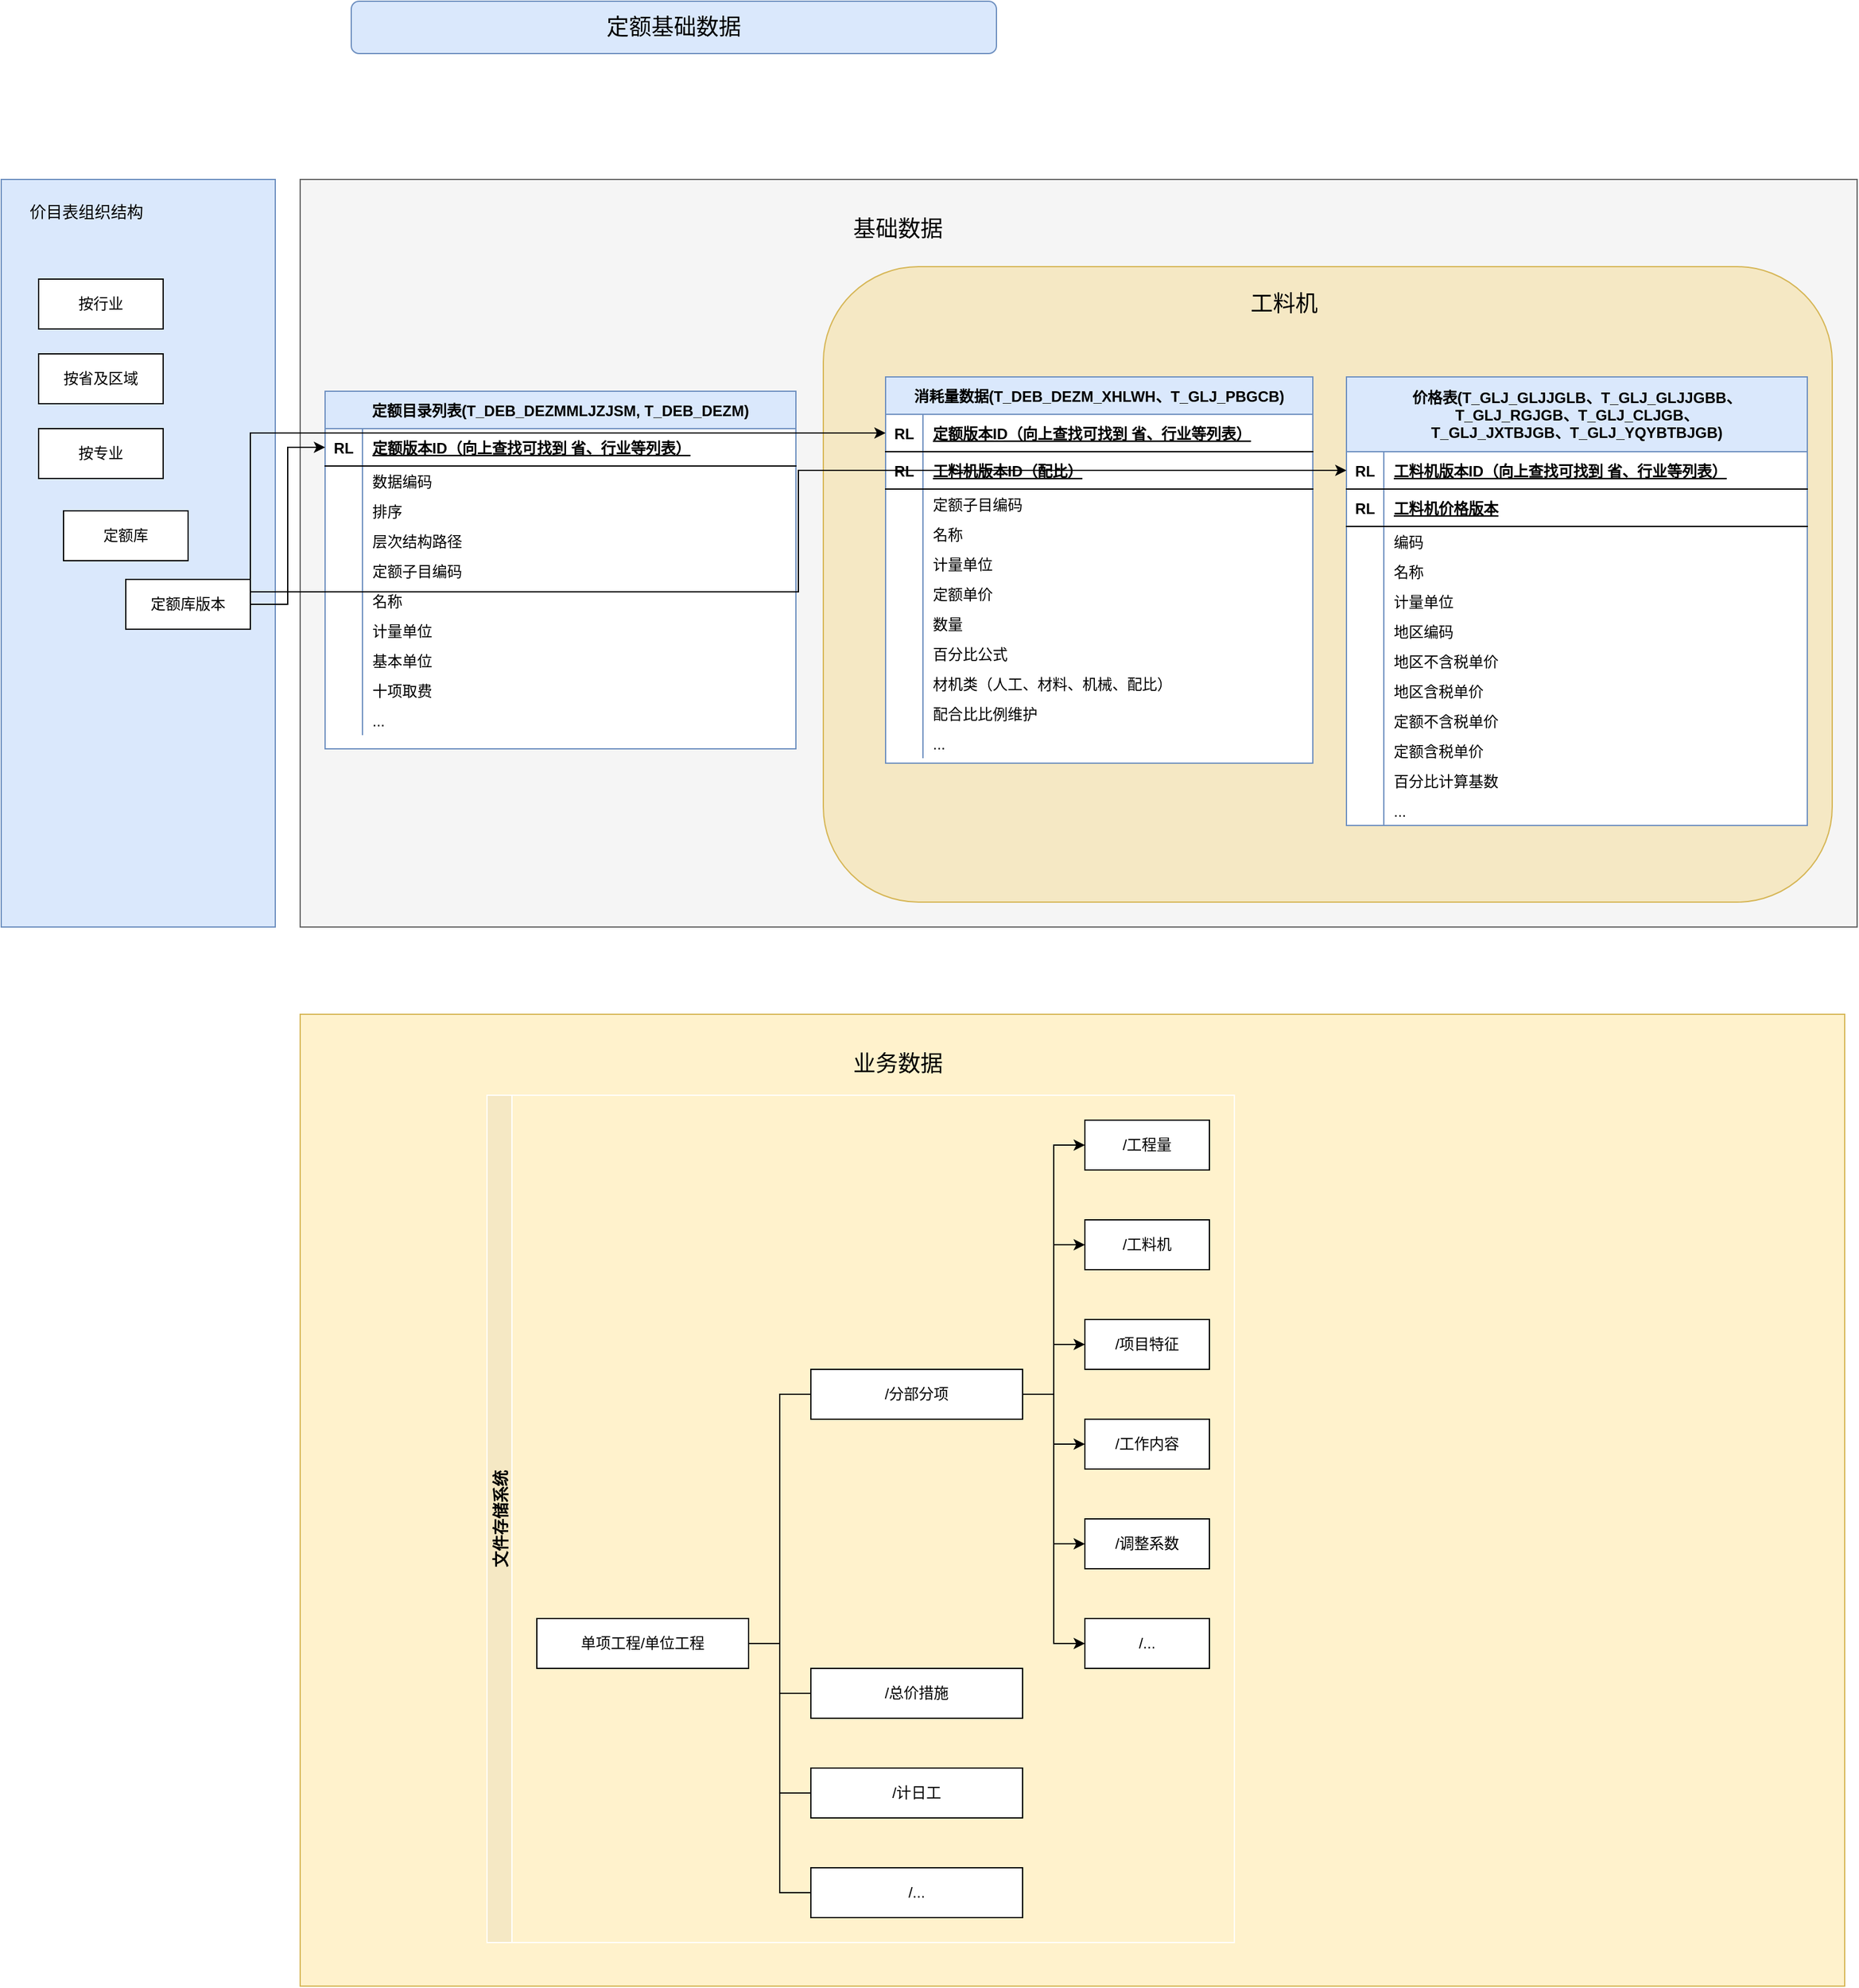 <mxfile version="15.8.4" type="device" pages="2"><diagram id="z3O7KY8zu0FNePKKX8sA" name="基础数据组织"><mxGraphModel dx="1515" dy="969" grid="1" gridSize="10" guides="1" tooltips="1" connect="1" arrows="1" fold="1" page="1" pageScale="1" pageWidth="827" pageHeight="1169" math="0" shadow="0"><root><mxCell id="0"/><mxCell id="1" parent="0"/><mxCell id="youQ26tibhnT-pj0xiDj-103" value="" style="rounded=0;whiteSpace=wrap;html=1;shadow=0;sketch=0;fontSize=13;fillColor=#f5f5f5;strokeColor=#666666;fontColor=#333333;" parent="1" vertex="1"><mxGeometry x="260" y="150" width="1250" height="600" as="geometry"/></mxCell><mxCell id="youQ26tibhnT-pj0xiDj-1" value="&lt;font style=&quot;font-size: 18px&quot;&gt;定额基础数据&lt;/font&gt;" style="rounded=1;whiteSpace=wrap;html=1;fontFamily=Verdana;fontSize=9;fontColor=#000000;fillColor=#dae8fc;strokeColor=#6c8ebf;" parent="1" vertex="1"><mxGeometry x="301" y="7" width="518" height="42" as="geometry"/></mxCell><mxCell id="youQ26tibhnT-pj0xiDj-2" value="定额目录列表(T_DEB_DEZMMLJZJSM, T_DEB_DEZM)" style="shape=table;startSize=30;container=1;collapsible=1;childLayout=tableLayout;fixedRows=1;rowLines=0;fontStyle=1;align=center;resizeLast=1;fillColor=#dae8fc;strokeColor=#6c8ebf;shadow=0;rounded=0;sketch=0;swimlaneFillColor=default;" parent="1" vertex="1"><mxGeometry x="280" y="320" width="378" height="287" as="geometry"><mxRectangle x="770" y="98" width="140" height="28" as="alternateBounds"/></mxGeometry></mxCell><mxCell id="youQ26tibhnT-pj0xiDj-3" value="" style="shape=partialRectangle;collapsible=0;dropTarget=0;pointerEvents=0;fillColor=none;top=0;left=0;bottom=1;right=0;points=[[0,0.5],[1,0.5]];portConstraint=eastwest;" parent="youQ26tibhnT-pj0xiDj-2" vertex="1"><mxGeometry y="30" width="378" height="30" as="geometry"/></mxCell><mxCell id="youQ26tibhnT-pj0xiDj-4" value="RL" style="shape=partialRectangle;connectable=0;fillColor=none;top=0;left=0;bottom=0;right=0;fontStyle=1;overflow=hidden;" parent="youQ26tibhnT-pj0xiDj-3" vertex="1"><mxGeometry width="30" height="30" as="geometry"><mxRectangle width="30" height="30" as="alternateBounds"/></mxGeometry></mxCell><mxCell id="youQ26tibhnT-pj0xiDj-5" value="定额版本ID（向上查找可找到 省、行业等列表）" style="shape=partialRectangle;connectable=0;fillColor=none;top=0;left=0;bottom=0;right=0;align=left;spacingLeft=6;fontStyle=5;overflow=hidden;" parent="youQ26tibhnT-pj0xiDj-3" vertex="1"><mxGeometry x="30" width="348" height="30" as="geometry"><mxRectangle width="348" height="30" as="alternateBounds"/></mxGeometry></mxCell><mxCell id="youQ26tibhnT-pj0xiDj-6" value="" style="shape=partialRectangle;collapsible=0;dropTarget=0;pointerEvents=0;fillColor=none;top=0;left=0;bottom=0;right=0;points=[[0,0.5],[1,0.5]];portConstraint=eastwest;" parent="youQ26tibhnT-pj0xiDj-2" vertex="1"><mxGeometry y="60" width="378" height="24" as="geometry"/></mxCell><mxCell id="youQ26tibhnT-pj0xiDj-7" value="" style="shape=partialRectangle;connectable=0;fillColor=none;top=0;left=0;bottom=0;right=0;editable=1;overflow=hidden;" parent="youQ26tibhnT-pj0xiDj-6" vertex="1"><mxGeometry width="30" height="24" as="geometry"><mxRectangle width="30" height="24" as="alternateBounds"/></mxGeometry></mxCell><mxCell id="youQ26tibhnT-pj0xiDj-8" value="数据编码" style="shape=partialRectangle;connectable=0;fillColor=none;top=0;left=0;bottom=0;right=0;align=left;spacingLeft=6;overflow=hidden;" parent="youQ26tibhnT-pj0xiDj-6" vertex="1"><mxGeometry x="30" width="348" height="24" as="geometry"><mxRectangle width="348" height="24" as="alternateBounds"/></mxGeometry></mxCell><mxCell id="youQ26tibhnT-pj0xiDj-9" value="" style="shape=partialRectangle;collapsible=0;dropTarget=0;pointerEvents=0;fillColor=none;top=0;left=0;bottom=0;right=0;points=[[0,0.5],[1,0.5]];portConstraint=eastwest;" parent="youQ26tibhnT-pj0xiDj-2" vertex="1"><mxGeometry y="84" width="378" height="24" as="geometry"/></mxCell><mxCell id="youQ26tibhnT-pj0xiDj-10" value="" style="shape=partialRectangle;connectable=0;fillColor=none;top=0;left=0;bottom=0;right=0;editable=1;overflow=hidden;" parent="youQ26tibhnT-pj0xiDj-9" vertex="1"><mxGeometry width="30" height="24" as="geometry"><mxRectangle width="30" height="24" as="alternateBounds"/></mxGeometry></mxCell><mxCell id="youQ26tibhnT-pj0xiDj-11" value="排序" style="shape=partialRectangle;connectable=0;fillColor=none;top=0;left=0;bottom=0;right=0;align=left;spacingLeft=6;overflow=hidden;" parent="youQ26tibhnT-pj0xiDj-9" vertex="1"><mxGeometry x="30" width="348" height="24" as="geometry"><mxRectangle width="348" height="24" as="alternateBounds"/></mxGeometry></mxCell><mxCell id="youQ26tibhnT-pj0xiDj-12" value="" style="shape=partialRectangle;collapsible=0;dropTarget=0;pointerEvents=0;fillColor=none;top=0;left=0;bottom=0;right=0;points=[[0,0.5],[1,0.5]];portConstraint=eastwest;" parent="youQ26tibhnT-pj0xiDj-2" vertex="1"><mxGeometry y="108" width="378" height="24" as="geometry"/></mxCell><mxCell id="youQ26tibhnT-pj0xiDj-13" value="" style="shape=partialRectangle;connectable=0;fillColor=none;top=0;left=0;bottom=0;right=0;editable=1;overflow=hidden;" parent="youQ26tibhnT-pj0xiDj-12" vertex="1"><mxGeometry width="30" height="24" as="geometry"><mxRectangle width="30" height="24" as="alternateBounds"/></mxGeometry></mxCell><mxCell id="youQ26tibhnT-pj0xiDj-14" value="层次结构路径" style="shape=partialRectangle;connectable=0;fillColor=none;top=0;left=0;bottom=0;right=0;align=left;spacingLeft=6;overflow=hidden;" parent="youQ26tibhnT-pj0xiDj-12" vertex="1"><mxGeometry x="30" width="348" height="24" as="geometry"><mxRectangle width="348" height="24" as="alternateBounds"/></mxGeometry></mxCell><mxCell id="youQ26tibhnT-pj0xiDj-15" value="" style="shape=partialRectangle;collapsible=0;dropTarget=0;pointerEvents=0;fillColor=none;top=0;left=0;bottom=0;right=0;points=[[0,0.5],[1,0.5]];portConstraint=eastwest;" parent="youQ26tibhnT-pj0xiDj-2" vertex="1"><mxGeometry y="132" width="378" height="24" as="geometry"/></mxCell><mxCell id="youQ26tibhnT-pj0xiDj-16" value="" style="shape=partialRectangle;connectable=0;fillColor=none;top=0;left=0;bottom=0;right=0;editable=1;overflow=hidden;" parent="youQ26tibhnT-pj0xiDj-15" vertex="1"><mxGeometry width="30" height="24" as="geometry"><mxRectangle width="30" height="24" as="alternateBounds"/></mxGeometry></mxCell><mxCell id="youQ26tibhnT-pj0xiDj-17" value="定额子目编码" style="shape=partialRectangle;connectable=0;fillColor=none;top=0;left=0;bottom=0;right=0;align=left;spacingLeft=6;overflow=hidden;" parent="youQ26tibhnT-pj0xiDj-15" vertex="1"><mxGeometry x="30" width="348" height="24" as="geometry"><mxRectangle width="348" height="24" as="alternateBounds"/></mxGeometry></mxCell><mxCell id="youQ26tibhnT-pj0xiDj-18" value="" style="shape=partialRectangle;collapsible=0;dropTarget=0;pointerEvents=0;fillColor=none;top=0;left=0;bottom=0;right=0;points=[[0,0.5],[1,0.5]];portConstraint=eastwest;" parent="youQ26tibhnT-pj0xiDj-2" vertex="1"><mxGeometry y="156" width="378" height="24" as="geometry"/></mxCell><mxCell id="youQ26tibhnT-pj0xiDj-19" value="" style="shape=partialRectangle;connectable=0;fillColor=none;top=0;left=0;bottom=0;right=0;editable=1;overflow=hidden;" parent="youQ26tibhnT-pj0xiDj-18" vertex="1"><mxGeometry width="30" height="24" as="geometry"><mxRectangle width="30" height="24" as="alternateBounds"/></mxGeometry></mxCell><mxCell id="youQ26tibhnT-pj0xiDj-20" value="名称" style="shape=partialRectangle;connectable=0;fillColor=none;top=0;left=0;bottom=0;right=0;align=left;spacingLeft=6;overflow=hidden;" parent="youQ26tibhnT-pj0xiDj-18" vertex="1"><mxGeometry x="30" width="348" height="24" as="geometry"><mxRectangle width="348" height="24" as="alternateBounds"/></mxGeometry></mxCell><mxCell id="youQ26tibhnT-pj0xiDj-21" value="" style="shape=partialRectangle;collapsible=0;dropTarget=0;pointerEvents=0;fillColor=none;top=0;left=0;bottom=0;right=0;points=[[0,0.5],[1,0.5]];portConstraint=eastwest;" parent="youQ26tibhnT-pj0xiDj-2" vertex="1"><mxGeometry y="180" width="378" height="24" as="geometry"/></mxCell><mxCell id="youQ26tibhnT-pj0xiDj-22" value="" style="shape=partialRectangle;connectable=0;fillColor=none;top=0;left=0;bottom=0;right=0;editable=1;overflow=hidden;" parent="youQ26tibhnT-pj0xiDj-21" vertex="1"><mxGeometry width="30" height="24" as="geometry"><mxRectangle width="30" height="24" as="alternateBounds"/></mxGeometry></mxCell><mxCell id="youQ26tibhnT-pj0xiDj-23" value="计量单位" style="shape=partialRectangle;connectable=0;fillColor=none;top=0;left=0;bottom=0;right=0;align=left;spacingLeft=6;overflow=hidden;" parent="youQ26tibhnT-pj0xiDj-21" vertex="1"><mxGeometry x="30" width="348" height="24" as="geometry"><mxRectangle width="348" height="24" as="alternateBounds"/></mxGeometry></mxCell><mxCell id="youQ26tibhnT-pj0xiDj-24" value="" style="shape=partialRectangle;collapsible=0;dropTarget=0;pointerEvents=0;fillColor=none;top=0;left=0;bottom=0;right=0;points=[[0,0.5],[1,0.5]];portConstraint=eastwest;" parent="youQ26tibhnT-pj0xiDj-2" vertex="1"><mxGeometry y="204" width="378" height="24" as="geometry"/></mxCell><mxCell id="youQ26tibhnT-pj0xiDj-25" value="" style="shape=partialRectangle;connectable=0;fillColor=none;top=0;left=0;bottom=0;right=0;editable=1;overflow=hidden;" parent="youQ26tibhnT-pj0xiDj-24" vertex="1"><mxGeometry width="30" height="24" as="geometry"><mxRectangle width="30" height="24" as="alternateBounds"/></mxGeometry></mxCell><mxCell id="youQ26tibhnT-pj0xiDj-26" value="基本单位" style="shape=partialRectangle;connectable=0;fillColor=none;top=0;left=0;bottom=0;right=0;align=left;spacingLeft=6;overflow=hidden;" parent="youQ26tibhnT-pj0xiDj-24" vertex="1"><mxGeometry x="30" width="348" height="24" as="geometry"><mxRectangle width="348" height="24" as="alternateBounds"/></mxGeometry></mxCell><mxCell id="youQ26tibhnT-pj0xiDj-27" value="" style="shape=partialRectangle;collapsible=0;dropTarget=0;pointerEvents=0;fillColor=none;top=0;left=0;bottom=0;right=0;points=[[0,0.5],[1,0.5]];portConstraint=eastwest;" parent="youQ26tibhnT-pj0xiDj-2" vertex="1"><mxGeometry y="228" width="378" height="24" as="geometry"/></mxCell><mxCell id="youQ26tibhnT-pj0xiDj-28" value="" style="shape=partialRectangle;connectable=0;fillColor=none;top=0;left=0;bottom=0;right=0;editable=1;overflow=hidden;" parent="youQ26tibhnT-pj0xiDj-27" vertex="1"><mxGeometry width="30" height="24" as="geometry"><mxRectangle width="30" height="24" as="alternateBounds"/></mxGeometry></mxCell><mxCell id="youQ26tibhnT-pj0xiDj-29" value="十项取费" style="shape=partialRectangle;connectable=0;fillColor=none;top=0;left=0;bottom=0;right=0;align=left;spacingLeft=6;overflow=hidden;" parent="youQ26tibhnT-pj0xiDj-27" vertex="1"><mxGeometry x="30" width="348" height="24" as="geometry"><mxRectangle width="348" height="24" as="alternateBounds"/></mxGeometry></mxCell><mxCell id="youQ26tibhnT-pj0xiDj-30" value="" style="shape=partialRectangle;collapsible=0;dropTarget=0;pointerEvents=0;fillColor=none;top=0;left=0;bottom=0;right=0;points=[[0,0.5],[1,0.5]];portConstraint=eastwest;" parent="youQ26tibhnT-pj0xiDj-2" vertex="1"><mxGeometry y="252" width="378" height="24" as="geometry"/></mxCell><mxCell id="youQ26tibhnT-pj0xiDj-31" value="" style="shape=partialRectangle;connectable=0;fillColor=none;top=0;left=0;bottom=0;right=0;editable=1;overflow=hidden;" parent="youQ26tibhnT-pj0xiDj-30" vertex="1"><mxGeometry width="30" height="24" as="geometry"><mxRectangle width="30" height="24" as="alternateBounds"/></mxGeometry></mxCell><mxCell id="youQ26tibhnT-pj0xiDj-32" value="..." style="shape=partialRectangle;connectable=0;fillColor=none;top=0;left=0;bottom=0;right=0;align=left;spacingLeft=6;overflow=hidden;" parent="youQ26tibhnT-pj0xiDj-30" vertex="1"><mxGeometry x="30" width="348" height="24" as="geometry"><mxRectangle width="348" height="24" as="alternateBounds"/></mxGeometry></mxCell><mxCell id="youQ26tibhnT-pj0xiDj-102" value="&lt;font style=&quot;font-size: 18px&quot;&gt;基础数据&lt;/font&gt;" style="text;html=1;strokeColor=none;fillColor=none;align=center;verticalAlign=middle;whiteSpace=wrap;rounded=0;shadow=0;sketch=0;fontSize=13;" parent="1" vertex="1"><mxGeometry x="670" y="180" width="140" height="20" as="geometry"/></mxCell><mxCell id="youQ26tibhnT-pj0xiDj-139" value="" style="rounded=1;whiteSpace=wrap;html=1;shadow=0;sketch=0;fontSize=13;fillColor=#F5E8C4;strokeColor=#d6b656;" parent="1" vertex="1"><mxGeometry x="680" y="220" width="810" height="510" as="geometry"/></mxCell><mxCell id="youQ26tibhnT-pj0xiDj-104" value="消耗量数据(T_DEB_DEZM_XHLWH、T_GLJ_PBGCB)" style="shape=table;startSize=30;container=1;collapsible=1;childLayout=tableLayout;fixedRows=1;rowLines=0;fontStyle=1;align=center;resizeLast=1;fillColor=#dae8fc;strokeColor=#6c8ebf;shadow=0;rounded=0;sketch=0;swimlaneFillColor=default;" parent="1" vertex="1"><mxGeometry x="730" y="308.5" width="343" height="310" as="geometry"><mxRectangle x="770" y="98" width="140" height="28" as="alternateBounds"/></mxGeometry></mxCell><mxCell id="youQ26tibhnT-pj0xiDj-105" value="" style="shape=partialRectangle;collapsible=0;dropTarget=0;pointerEvents=0;fillColor=none;top=0;left=0;bottom=1;right=0;points=[[0,0.5],[1,0.5]];portConstraint=eastwest;" parent="youQ26tibhnT-pj0xiDj-104" vertex="1"><mxGeometry y="30" width="343" height="30" as="geometry"/></mxCell><mxCell id="youQ26tibhnT-pj0xiDj-106" value="RL" style="shape=partialRectangle;connectable=0;fillColor=none;top=0;left=0;bottom=0;right=0;fontStyle=1;overflow=hidden;" parent="youQ26tibhnT-pj0xiDj-105" vertex="1"><mxGeometry width="30" height="30" as="geometry"><mxRectangle width="30" height="30" as="alternateBounds"/></mxGeometry></mxCell><mxCell id="youQ26tibhnT-pj0xiDj-107" value="定额版本ID（向上查找可找到 省、行业等列表）" style="shape=partialRectangle;connectable=0;fillColor=none;top=0;left=0;bottom=0;right=0;align=left;spacingLeft=6;fontStyle=5;overflow=hidden;" parent="youQ26tibhnT-pj0xiDj-105" vertex="1"><mxGeometry x="30" width="313" height="30" as="geometry"><mxRectangle width="313" height="30" as="alternateBounds"/></mxGeometry></mxCell><mxCell id="youQ26tibhnT-pj0xiDj-135" value="" style="shape=partialRectangle;collapsible=0;dropTarget=0;pointerEvents=0;fillColor=none;top=0;left=0;bottom=1;right=0;points=[[0,0.5],[1,0.5]];portConstraint=eastwest;" parent="youQ26tibhnT-pj0xiDj-104" vertex="1"><mxGeometry y="60" width="343" height="30" as="geometry"/></mxCell><mxCell id="youQ26tibhnT-pj0xiDj-136" value="RL" style="shape=partialRectangle;connectable=0;fillColor=none;top=0;left=0;bottom=0;right=0;fontStyle=1;overflow=hidden;" parent="youQ26tibhnT-pj0xiDj-135" vertex="1"><mxGeometry width="30" height="30" as="geometry"><mxRectangle width="30" height="30" as="alternateBounds"/></mxGeometry></mxCell><mxCell id="youQ26tibhnT-pj0xiDj-137" value="工料机版本ID（配比）" style="shape=partialRectangle;connectable=0;fillColor=none;top=0;left=0;bottom=0;right=0;align=left;spacingLeft=6;fontStyle=5;overflow=hidden;" parent="youQ26tibhnT-pj0xiDj-135" vertex="1"><mxGeometry x="30" width="313" height="30" as="geometry"><mxRectangle width="313" height="30" as="alternateBounds"/></mxGeometry></mxCell><mxCell id="youQ26tibhnT-pj0xiDj-108" value="" style="shape=partialRectangle;collapsible=0;dropTarget=0;pointerEvents=0;fillColor=none;top=0;left=0;bottom=0;right=0;points=[[0,0.5],[1,0.5]];portConstraint=eastwest;" parent="youQ26tibhnT-pj0xiDj-104" vertex="1"><mxGeometry y="90" width="343" height="24" as="geometry"/></mxCell><mxCell id="youQ26tibhnT-pj0xiDj-109" value="" style="shape=partialRectangle;connectable=0;fillColor=none;top=0;left=0;bottom=0;right=0;editable=1;overflow=hidden;" parent="youQ26tibhnT-pj0xiDj-108" vertex="1"><mxGeometry width="30" height="24" as="geometry"><mxRectangle width="30" height="24" as="alternateBounds"/></mxGeometry></mxCell><mxCell id="youQ26tibhnT-pj0xiDj-110" value="定额子目编码" style="shape=partialRectangle;connectable=0;fillColor=none;top=0;left=0;bottom=0;right=0;align=left;spacingLeft=6;overflow=hidden;" parent="youQ26tibhnT-pj0xiDj-108" vertex="1"><mxGeometry x="30" width="313" height="24" as="geometry"><mxRectangle width="313" height="24" as="alternateBounds"/></mxGeometry></mxCell><mxCell id="youQ26tibhnT-pj0xiDj-111" value="" style="shape=partialRectangle;collapsible=0;dropTarget=0;pointerEvents=0;fillColor=none;top=0;left=0;bottom=0;right=0;points=[[0,0.5],[1,0.5]];portConstraint=eastwest;" parent="youQ26tibhnT-pj0xiDj-104" vertex="1"><mxGeometry y="114" width="343" height="24" as="geometry"/></mxCell><mxCell id="youQ26tibhnT-pj0xiDj-112" value="" style="shape=partialRectangle;connectable=0;fillColor=none;top=0;left=0;bottom=0;right=0;editable=1;overflow=hidden;" parent="youQ26tibhnT-pj0xiDj-111" vertex="1"><mxGeometry width="30" height="24" as="geometry"><mxRectangle width="30" height="24" as="alternateBounds"/></mxGeometry></mxCell><mxCell id="youQ26tibhnT-pj0xiDj-113" value="名称" style="shape=partialRectangle;connectable=0;fillColor=none;top=0;left=0;bottom=0;right=0;align=left;spacingLeft=6;overflow=hidden;" parent="youQ26tibhnT-pj0xiDj-111" vertex="1"><mxGeometry x="30" width="313" height="24" as="geometry"><mxRectangle width="313" height="24" as="alternateBounds"/></mxGeometry></mxCell><mxCell id="youQ26tibhnT-pj0xiDj-114" value="" style="shape=partialRectangle;collapsible=0;dropTarget=0;pointerEvents=0;fillColor=none;top=0;left=0;bottom=0;right=0;points=[[0,0.5],[1,0.5]];portConstraint=eastwest;" parent="youQ26tibhnT-pj0xiDj-104" vertex="1"><mxGeometry y="138" width="343" height="24" as="geometry"/></mxCell><mxCell id="youQ26tibhnT-pj0xiDj-115" value="" style="shape=partialRectangle;connectable=0;fillColor=none;top=0;left=0;bottom=0;right=0;editable=1;overflow=hidden;" parent="youQ26tibhnT-pj0xiDj-114" vertex="1"><mxGeometry width="30" height="24" as="geometry"><mxRectangle width="30" height="24" as="alternateBounds"/></mxGeometry></mxCell><mxCell id="youQ26tibhnT-pj0xiDj-116" value="计量单位" style="shape=partialRectangle;connectable=0;fillColor=none;top=0;left=0;bottom=0;right=0;align=left;spacingLeft=6;overflow=hidden;" parent="youQ26tibhnT-pj0xiDj-114" vertex="1"><mxGeometry x="30" width="313" height="24" as="geometry"><mxRectangle width="313" height="24" as="alternateBounds"/></mxGeometry></mxCell><mxCell id="youQ26tibhnT-pj0xiDj-117" value="" style="shape=partialRectangle;collapsible=0;dropTarget=0;pointerEvents=0;fillColor=none;top=0;left=0;bottom=0;right=0;points=[[0,0.5],[1,0.5]];portConstraint=eastwest;" parent="youQ26tibhnT-pj0xiDj-104" vertex="1"><mxGeometry y="162" width="343" height="24" as="geometry"/></mxCell><mxCell id="youQ26tibhnT-pj0xiDj-118" value="" style="shape=partialRectangle;connectable=0;fillColor=none;top=0;left=0;bottom=0;right=0;editable=1;overflow=hidden;" parent="youQ26tibhnT-pj0xiDj-117" vertex="1"><mxGeometry width="30" height="24" as="geometry"><mxRectangle width="30" height="24" as="alternateBounds"/></mxGeometry></mxCell><mxCell id="youQ26tibhnT-pj0xiDj-119" value="定额单价" style="shape=partialRectangle;connectable=0;fillColor=none;top=0;left=0;bottom=0;right=0;align=left;spacingLeft=6;overflow=hidden;" parent="youQ26tibhnT-pj0xiDj-117" vertex="1"><mxGeometry x="30" width="313" height="24" as="geometry"><mxRectangle width="313" height="24" as="alternateBounds"/></mxGeometry></mxCell><mxCell id="youQ26tibhnT-pj0xiDj-120" value="" style="shape=partialRectangle;collapsible=0;dropTarget=0;pointerEvents=0;fillColor=none;top=0;left=0;bottom=0;right=0;points=[[0,0.5],[1,0.5]];portConstraint=eastwest;" parent="youQ26tibhnT-pj0xiDj-104" vertex="1"><mxGeometry y="186" width="343" height="24" as="geometry"/></mxCell><mxCell id="youQ26tibhnT-pj0xiDj-121" value="" style="shape=partialRectangle;connectable=0;fillColor=none;top=0;left=0;bottom=0;right=0;editable=1;overflow=hidden;" parent="youQ26tibhnT-pj0xiDj-120" vertex="1"><mxGeometry width="30" height="24" as="geometry"><mxRectangle width="30" height="24" as="alternateBounds"/></mxGeometry></mxCell><mxCell id="youQ26tibhnT-pj0xiDj-122" value="数量" style="shape=partialRectangle;connectable=0;fillColor=none;top=0;left=0;bottom=0;right=0;align=left;spacingLeft=6;overflow=hidden;" parent="youQ26tibhnT-pj0xiDj-120" vertex="1"><mxGeometry x="30" width="313" height="24" as="geometry"><mxRectangle width="313" height="24" as="alternateBounds"/></mxGeometry></mxCell><mxCell id="youQ26tibhnT-pj0xiDj-123" value="" style="shape=partialRectangle;collapsible=0;dropTarget=0;pointerEvents=0;fillColor=none;top=0;left=0;bottom=0;right=0;points=[[0,0.5],[1,0.5]];portConstraint=eastwest;" parent="youQ26tibhnT-pj0xiDj-104" vertex="1"><mxGeometry y="210" width="343" height="24" as="geometry"/></mxCell><mxCell id="youQ26tibhnT-pj0xiDj-124" value="" style="shape=partialRectangle;connectable=0;fillColor=none;top=0;left=0;bottom=0;right=0;editable=1;overflow=hidden;" parent="youQ26tibhnT-pj0xiDj-123" vertex="1"><mxGeometry width="30" height="24" as="geometry"><mxRectangle width="30" height="24" as="alternateBounds"/></mxGeometry></mxCell><mxCell id="youQ26tibhnT-pj0xiDj-125" value="百分比公式" style="shape=partialRectangle;connectable=0;fillColor=none;top=0;left=0;bottom=0;right=0;align=left;spacingLeft=6;overflow=hidden;" parent="youQ26tibhnT-pj0xiDj-123" vertex="1"><mxGeometry x="30" width="313" height="24" as="geometry"><mxRectangle width="313" height="24" as="alternateBounds"/></mxGeometry></mxCell><mxCell id="youQ26tibhnT-pj0xiDj-126" value="" style="shape=partialRectangle;collapsible=0;dropTarget=0;pointerEvents=0;fillColor=none;top=0;left=0;bottom=0;right=0;points=[[0,0.5],[1,0.5]];portConstraint=eastwest;" parent="youQ26tibhnT-pj0xiDj-104" vertex="1"><mxGeometry y="234" width="343" height="24" as="geometry"/></mxCell><mxCell id="youQ26tibhnT-pj0xiDj-127" value="" style="shape=partialRectangle;connectable=0;fillColor=none;top=0;left=0;bottom=0;right=0;editable=1;overflow=hidden;" parent="youQ26tibhnT-pj0xiDj-126" vertex="1"><mxGeometry width="30" height="24" as="geometry"><mxRectangle width="30" height="24" as="alternateBounds"/></mxGeometry></mxCell><mxCell id="youQ26tibhnT-pj0xiDj-128" value="材机类（人工、材料、机械、配比）" style="shape=partialRectangle;connectable=0;fillColor=none;top=0;left=0;bottom=0;right=0;align=left;spacingLeft=6;overflow=hidden;" parent="youQ26tibhnT-pj0xiDj-126" vertex="1"><mxGeometry x="30" width="313" height="24" as="geometry"><mxRectangle width="313" height="24" as="alternateBounds"/></mxGeometry></mxCell><mxCell id="youQ26tibhnT-pj0xiDj-129" value="" style="shape=partialRectangle;collapsible=0;dropTarget=0;pointerEvents=0;fillColor=none;top=0;left=0;bottom=0;right=0;points=[[0,0.5],[1,0.5]];portConstraint=eastwest;" parent="youQ26tibhnT-pj0xiDj-104" vertex="1"><mxGeometry y="258" width="343" height="24" as="geometry"/></mxCell><mxCell id="youQ26tibhnT-pj0xiDj-130" value="" style="shape=partialRectangle;connectable=0;fillColor=none;top=0;left=0;bottom=0;right=0;editable=1;overflow=hidden;" parent="youQ26tibhnT-pj0xiDj-129" vertex="1"><mxGeometry width="30" height="24" as="geometry"><mxRectangle width="30" height="24" as="alternateBounds"/></mxGeometry></mxCell><mxCell id="youQ26tibhnT-pj0xiDj-131" value="配合比比例维护" style="shape=partialRectangle;connectable=0;fillColor=none;top=0;left=0;bottom=0;right=0;align=left;spacingLeft=6;overflow=hidden;" parent="youQ26tibhnT-pj0xiDj-129" vertex="1"><mxGeometry x="30" width="313" height="24" as="geometry"><mxRectangle width="313" height="24" as="alternateBounds"/></mxGeometry></mxCell><mxCell id="youQ26tibhnT-pj0xiDj-132" value="" style="shape=partialRectangle;collapsible=0;dropTarget=0;pointerEvents=0;fillColor=none;top=0;left=0;bottom=0;right=0;points=[[0,0.5],[1,0.5]];portConstraint=eastwest;" parent="youQ26tibhnT-pj0xiDj-104" vertex="1"><mxGeometry y="282" width="343" height="24" as="geometry"/></mxCell><mxCell id="youQ26tibhnT-pj0xiDj-133" value="" style="shape=partialRectangle;connectable=0;fillColor=none;top=0;left=0;bottom=0;right=0;editable=1;overflow=hidden;" parent="youQ26tibhnT-pj0xiDj-132" vertex="1"><mxGeometry width="30" height="24" as="geometry"><mxRectangle width="30" height="24" as="alternateBounds"/></mxGeometry></mxCell><mxCell id="youQ26tibhnT-pj0xiDj-134" value="..." style="shape=partialRectangle;connectable=0;fillColor=none;top=0;left=0;bottom=0;right=0;align=left;spacingLeft=6;overflow=hidden;" parent="youQ26tibhnT-pj0xiDj-132" vertex="1"><mxGeometry x="30" width="313" height="24" as="geometry"><mxRectangle width="313" height="24" as="alternateBounds"/></mxGeometry></mxCell><mxCell id="youQ26tibhnT-pj0xiDj-140" value="&lt;span style=&quot;font-size: 18px&quot;&gt;工料机&lt;/span&gt;" style="text;html=1;strokeColor=none;fillColor=none;align=center;verticalAlign=middle;whiteSpace=wrap;rounded=0;shadow=0;sketch=0;fontSize=13;" parent="1" vertex="1"><mxGeometry x="980" y="240" width="140" height="20" as="geometry"/></mxCell><mxCell id="youQ26tibhnT-pj0xiDj-141" value="价格表(T_GLJ_GLJJGLB、T_GLJ_GLJJGBB、&#10;T_GLJ_RGJGB、T_GLJ_CLJGB、&#10;T_GLJ_JXTBJGB、T_GLJ_YQYBTBJGB)" style="shape=table;startSize=60;container=1;collapsible=1;childLayout=tableLayout;fixedRows=1;rowLines=0;fontStyle=1;align=center;resizeLast=1;fillColor=#dae8fc;strokeColor=#6c8ebf;shadow=0;rounded=0;sketch=0;swimlaneFillColor=default;" parent="1" vertex="1"><mxGeometry x="1100" y="308.5" width="370" height="360" as="geometry"><mxRectangle x="770" y="98" width="140" height="28" as="alternateBounds"/></mxGeometry></mxCell><mxCell id="youQ26tibhnT-pj0xiDj-142" value="" style="shape=partialRectangle;collapsible=0;dropTarget=0;pointerEvents=0;fillColor=none;top=0;left=0;bottom=1;right=0;points=[[0,0.5],[1,0.5]];portConstraint=eastwest;" parent="youQ26tibhnT-pj0xiDj-141" vertex="1"><mxGeometry y="60" width="370" height="30" as="geometry"/></mxCell><mxCell id="youQ26tibhnT-pj0xiDj-143" value="RL" style="shape=partialRectangle;connectable=0;fillColor=none;top=0;left=0;bottom=0;right=0;fontStyle=1;overflow=hidden;" parent="youQ26tibhnT-pj0xiDj-142" vertex="1"><mxGeometry width="30" height="30" as="geometry"><mxRectangle width="30" height="30" as="alternateBounds"/></mxGeometry></mxCell><mxCell id="youQ26tibhnT-pj0xiDj-144" value="工料机版本ID（向上查找可找到 省、行业等列表）" style="shape=partialRectangle;connectable=0;fillColor=none;top=0;left=0;bottom=0;right=0;align=left;spacingLeft=6;fontStyle=5;overflow=hidden;" parent="youQ26tibhnT-pj0xiDj-142" vertex="1"><mxGeometry x="30" width="340" height="30" as="geometry"><mxRectangle width="340" height="30" as="alternateBounds"/></mxGeometry></mxCell><mxCell id="youQ26tibhnT-pj0xiDj-145" value="" style="shape=partialRectangle;collapsible=0;dropTarget=0;pointerEvents=0;fillColor=none;top=0;left=0;bottom=1;right=0;points=[[0,0.5],[1,0.5]];portConstraint=eastwest;" parent="youQ26tibhnT-pj0xiDj-141" vertex="1"><mxGeometry y="90" width="370" height="30" as="geometry"/></mxCell><mxCell id="youQ26tibhnT-pj0xiDj-146" value="RL" style="shape=partialRectangle;connectable=0;fillColor=none;top=0;left=0;bottom=0;right=0;fontStyle=1;overflow=hidden;" parent="youQ26tibhnT-pj0xiDj-145" vertex="1"><mxGeometry width="30" height="30" as="geometry"><mxRectangle width="30" height="30" as="alternateBounds"/></mxGeometry></mxCell><mxCell id="youQ26tibhnT-pj0xiDj-147" value="工料机价格版本" style="shape=partialRectangle;connectable=0;fillColor=none;top=0;left=0;bottom=0;right=0;align=left;spacingLeft=6;fontStyle=5;overflow=hidden;" parent="youQ26tibhnT-pj0xiDj-145" vertex="1"><mxGeometry x="30" width="340" height="30" as="geometry"><mxRectangle width="340" height="30" as="alternateBounds"/></mxGeometry></mxCell><mxCell id="youQ26tibhnT-pj0xiDj-148" value="" style="shape=partialRectangle;collapsible=0;dropTarget=0;pointerEvents=0;fillColor=none;top=0;left=0;bottom=0;right=0;points=[[0,0.5],[1,0.5]];portConstraint=eastwest;" parent="youQ26tibhnT-pj0xiDj-141" vertex="1"><mxGeometry y="120" width="370" height="24" as="geometry"/></mxCell><mxCell id="youQ26tibhnT-pj0xiDj-149" value="" style="shape=partialRectangle;connectable=0;fillColor=none;top=0;left=0;bottom=0;right=0;editable=1;overflow=hidden;" parent="youQ26tibhnT-pj0xiDj-148" vertex="1"><mxGeometry width="30" height="24" as="geometry"><mxRectangle width="30" height="24" as="alternateBounds"/></mxGeometry></mxCell><mxCell id="youQ26tibhnT-pj0xiDj-150" value="编码" style="shape=partialRectangle;connectable=0;fillColor=none;top=0;left=0;bottom=0;right=0;align=left;spacingLeft=6;overflow=hidden;" parent="youQ26tibhnT-pj0xiDj-148" vertex="1"><mxGeometry x="30" width="340" height="24" as="geometry"><mxRectangle width="340" height="24" as="alternateBounds"/></mxGeometry></mxCell><mxCell id="youQ26tibhnT-pj0xiDj-151" value="" style="shape=partialRectangle;collapsible=0;dropTarget=0;pointerEvents=0;fillColor=none;top=0;left=0;bottom=0;right=0;points=[[0,0.5],[1,0.5]];portConstraint=eastwest;" parent="youQ26tibhnT-pj0xiDj-141" vertex="1"><mxGeometry y="144" width="370" height="24" as="geometry"/></mxCell><mxCell id="youQ26tibhnT-pj0xiDj-152" value="" style="shape=partialRectangle;connectable=0;fillColor=none;top=0;left=0;bottom=0;right=0;editable=1;overflow=hidden;" parent="youQ26tibhnT-pj0xiDj-151" vertex="1"><mxGeometry width="30" height="24" as="geometry"><mxRectangle width="30" height="24" as="alternateBounds"/></mxGeometry></mxCell><mxCell id="youQ26tibhnT-pj0xiDj-153" value="名称" style="shape=partialRectangle;connectable=0;fillColor=none;top=0;left=0;bottom=0;right=0;align=left;spacingLeft=6;overflow=hidden;strokeColor=#FFFFFF;" parent="youQ26tibhnT-pj0xiDj-151" vertex="1"><mxGeometry x="30" width="340" height="24" as="geometry"><mxRectangle width="340" height="24" as="alternateBounds"/></mxGeometry></mxCell><mxCell id="youQ26tibhnT-pj0xiDj-154" value="" style="shape=partialRectangle;collapsible=0;dropTarget=0;pointerEvents=0;fillColor=none;top=0;left=0;bottom=0;right=0;points=[[0,0.5],[1,0.5]];portConstraint=eastwest;" parent="youQ26tibhnT-pj0xiDj-141" vertex="1"><mxGeometry y="168" width="370" height="24" as="geometry"/></mxCell><mxCell id="youQ26tibhnT-pj0xiDj-155" value="" style="shape=partialRectangle;connectable=0;fillColor=none;top=0;left=0;bottom=0;right=0;editable=1;overflow=hidden;" parent="youQ26tibhnT-pj0xiDj-154" vertex="1"><mxGeometry width="30" height="24" as="geometry"><mxRectangle width="30" height="24" as="alternateBounds"/></mxGeometry></mxCell><mxCell id="youQ26tibhnT-pj0xiDj-156" value="计量单位" style="shape=partialRectangle;connectable=0;fillColor=none;top=0;left=0;bottom=0;right=0;align=left;spacingLeft=6;overflow=hidden;" parent="youQ26tibhnT-pj0xiDj-154" vertex="1"><mxGeometry x="30" width="340" height="24" as="geometry"><mxRectangle width="340" height="24" as="alternateBounds"/></mxGeometry></mxCell><mxCell id="youQ26tibhnT-pj0xiDj-157" value="" style="shape=partialRectangle;collapsible=0;dropTarget=0;pointerEvents=0;fillColor=none;top=0;left=0;bottom=0;right=0;points=[[0,0.5],[1,0.5]];portConstraint=eastwest;" parent="youQ26tibhnT-pj0xiDj-141" vertex="1"><mxGeometry y="192" width="370" height="24" as="geometry"/></mxCell><mxCell id="youQ26tibhnT-pj0xiDj-158" value="" style="shape=partialRectangle;connectable=0;fillColor=none;top=0;left=0;bottom=0;right=0;editable=1;overflow=hidden;" parent="youQ26tibhnT-pj0xiDj-157" vertex="1"><mxGeometry width="30" height="24" as="geometry"><mxRectangle width="30" height="24" as="alternateBounds"/></mxGeometry></mxCell><mxCell id="youQ26tibhnT-pj0xiDj-159" value="地区编码" style="shape=partialRectangle;connectable=0;fillColor=none;top=0;left=0;bottom=0;right=0;align=left;spacingLeft=6;overflow=hidden;" parent="youQ26tibhnT-pj0xiDj-157" vertex="1"><mxGeometry x="30" width="340" height="24" as="geometry"><mxRectangle width="340" height="24" as="alternateBounds"/></mxGeometry></mxCell><mxCell id="youQ26tibhnT-pj0xiDj-160" value="" style="shape=partialRectangle;collapsible=0;dropTarget=0;pointerEvents=0;fillColor=none;top=0;left=0;bottom=0;right=0;points=[[0,0.5],[1,0.5]];portConstraint=eastwest;" parent="youQ26tibhnT-pj0xiDj-141" vertex="1"><mxGeometry y="216" width="370" height="24" as="geometry"/></mxCell><mxCell id="youQ26tibhnT-pj0xiDj-161" value="" style="shape=partialRectangle;connectable=0;fillColor=none;top=0;left=0;bottom=0;right=0;editable=1;overflow=hidden;" parent="youQ26tibhnT-pj0xiDj-160" vertex="1"><mxGeometry width="30" height="24" as="geometry"><mxRectangle width="30" height="24" as="alternateBounds"/></mxGeometry></mxCell><mxCell id="youQ26tibhnT-pj0xiDj-162" value="地区不含税单价" style="shape=partialRectangle;connectable=0;fillColor=none;top=0;left=0;bottom=0;right=0;align=left;spacingLeft=6;overflow=hidden;" parent="youQ26tibhnT-pj0xiDj-160" vertex="1"><mxGeometry x="30" width="340" height="24" as="geometry"><mxRectangle width="340" height="24" as="alternateBounds"/></mxGeometry></mxCell><mxCell id="youQ26tibhnT-pj0xiDj-163" value="" style="shape=partialRectangle;collapsible=0;dropTarget=0;pointerEvents=0;fillColor=none;top=0;left=0;bottom=0;right=0;points=[[0,0.5],[1,0.5]];portConstraint=eastwest;" parent="youQ26tibhnT-pj0xiDj-141" vertex="1"><mxGeometry y="240" width="370" height="24" as="geometry"/></mxCell><mxCell id="youQ26tibhnT-pj0xiDj-164" value="" style="shape=partialRectangle;connectable=0;fillColor=none;top=0;left=0;bottom=0;right=0;editable=1;overflow=hidden;" parent="youQ26tibhnT-pj0xiDj-163" vertex="1"><mxGeometry width="30" height="24" as="geometry"><mxRectangle width="30" height="24" as="alternateBounds"/></mxGeometry></mxCell><mxCell id="youQ26tibhnT-pj0xiDj-165" value="地区含税单价" style="shape=partialRectangle;connectable=0;fillColor=none;top=0;left=0;bottom=0;right=0;align=left;spacingLeft=6;overflow=hidden;" parent="youQ26tibhnT-pj0xiDj-163" vertex="1"><mxGeometry x="30" width="340" height="24" as="geometry"><mxRectangle width="340" height="24" as="alternateBounds"/></mxGeometry></mxCell><mxCell id="youQ26tibhnT-pj0xiDj-166" value="" style="shape=partialRectangle;collapsible=0;dropTarget=0;pointerEvents=0;fillColor=none;top=0;left=0;bottom=0;right=0;points=[[0,0.5],[1,0.5]];portConstraint=eastwest;" parent="youQ26tibhnT-pj0xiDj-141" vertex="1"><mxGeometry y="264" width="370" height="24" as="geometry"/></mxCell><mxCell id="youQ26tibhnT-pj0xiDj-167" value="" style="shape=partialRectangle;connectable=0;fillColor=none;top=0;left=0;bottom=0;right=0;editable=1;overflow=hidden;" parent="youQ26tibhnT-pj0xiDj-166" vertex="1"><mxGeometry width="30" height="24" as="geometry"><mxRectangle width="30" height="24" as="alternateBounds"/></mxGeometry></mxCell><mxCell id="youQ26tibhnT-pj0xiDj-168" value="定额不含税单价" style="shape=partialRectangle;connectable=0;fillColor=none;top=0;left=0;bottom=0;right=0;align=left;spacingLeft=6;overflow=hidden;" parent="youQ26tibhnT-pj0xiDj-166" vertex="1"><mxGeometry x="30" width="340" height="24" as="geometry"><mxRectangle width="340" height="24" as="alternateBounds"/></mxGeometry></mxCell><mxCell id="youQ26tibhnT-pj0xiDj-169" value="" style="shape=partialRectangle;collapsible=0;dropTarget=0;pointerEvents=0;fillColor=none;top=0;left=0;bottom=0;right=0;points=[[0,0.5],[1,0.5]];portConstraint=eastwest;" parent="youQ26tibhnT-pj0xiDj-141" vertex="1"><mxGeometry y="288" width="370" height="24" as="geometry"/></mxCell><mxCell id="youQ26tibhnT-pj0xiDj-170" value="" style="shape=partialRectangle;connectable=0;fillColor=none;top=0;left=0;bottom=0;right=0;editable=1;overflow=hidden;" parent="youQ26tibhnT-pj0xiDj-169" vertex="1"><mxGeometry width="30" height="24" as="geometry"><mxRectangle width="30" height="24" as="alternateBounds"/></mxGeometry></mxCell><mxCell id="youQ26tibhnT-pj0xiDj-171" value="定额含税单价" style="shape=partialRectangle;connectable=0;fillColor=none;top=0;left=0;bottom=0;right=0;align=left;spacingLeft=6;overflow=hidden;" parent="youQ26tibhnT-pj0xiDj-169" vertex="1"><mxGeometry x="30" width="340" height="24" as="geometry"><mxRectangle width="340" height="24" as="alternateBounds"/></mxGeometry></mxCell><mxCell id="youQ26tibhnT-pj0xiDj-175" value="" style="shape=partialRectangle;collapsible=0;dropTarget=0;pointerEvents=0;fillColor=none;top=0;left=0;bottom=0;right=0;points=[[0,0.5],[1,0.5]];portConstraint=eastwest;" parent="youQ26tibhnT-pj0xiDj-141" vertex="1"><mxGeometry y="312" width="370" height="24" as="geometry"/></mxCell><mxCell id="youQ26tibhnT-pj0xiDj-176" value="" style="shape=partialRectangle;connectable=0;fillColor=none;top=0;left=0;bottom=0;right=0;editable=1;overflow=hidden;" parent="youQ26tibhnT-pj0xiDj-175" vertex="1"><mxGeometry width="30" height="24" as="geometry"><mxRectangle width="30" height="24" as="alternateBounds"/></mxGeometry></mxCell><mxCell id="youQ26tibhnT-pj0xiDj-177" value="百分比计算基数" style="shape=partialRectangle;connectable=0;fillColor=none;top=0;left=0;bottom=0;right=0;align=left;spacingLeft=6;overflow=hidden;" parent="youQ26tibhnT-pj0xiDj-175" vertex="1"><mxGeometry x="30" width="340" height="24" as="geometry"><mxRectangle width="340" height="24" as="alternateBounds"/></mxGeometry></mxCell><mxCell id="bc1NXisvzuzAvNC0vt5o-10" value="" style="shape=partialRectangle;collapsible=0;dropTarget=0;pointerEvents=0;fillColor=none;top=0;left=0;bottom=0;right=0;points=[[0,0.5],[1,0.5]];portConstraint=eastwest;" parent="youQ26tibhnT-pj0xiDj-141" vertex="1"><mxGeometry y="336" width="370" height="24" as="geometry"/></mxCell><mxCell id="bc1NXisvzuzAvNC0vt5o-11" value="" style="shape=partialRectangle;connectable=0;fillColor=none;top=0;left=0;bottom=0;right=0;editable=1;overflow=hidden;" parent="bc1NXisvzuzAvNC0vt5o-10" vertex="1"><mxGeometry width="30" height="24" as="geometry"><mxRectangle width="30" height="24" as="alternateBounds"/></mxGeometry></mxCell><mxCell id="bc1NXisvzuzAvNC0vt5o-12" value="..." style="shape=partialRectangle;connectable=0;fillColor=none;top=0;left=0;bottom=0;right=0;align=left;spacingLeft=6;overflow=hidden;" parent="bc1NXisvzuzAvNC0vt5o-10" vertex="1"><mxGeometry x="30" width="340" height="24" as="geometry"><mxRectangle width="340" height="24" as="alternateBounds"/></mxGeometry></mxCell><mxCell id="youQ26tibhnT-pj0xiDj-179" value="" style="rounded=0;whiteSpace=wrap;html=1;shadow=0;sketch=0;fontSize=13;strokeColor=#6c8ebf;fillColor=#dae8fc;" parent="1" vertex="1"><mxGeometry x="20" y="150" width="220" height="600" as="geometry"/></mxCell><mxCell id="youQ26tibhnT-pj0xiDj-180" value="&lt;h1&gt;&lt;span style=&quot;font-size: 13px ; font-weight: 400 ; text-align: center&quot;&gt;价目表组织结构&lt;/span&gt;&lt;br&gt;&lt;/h1&gt;" style="text;html=1;strokeColor=none;fillColor=none;spacing=5;spacingTop=-20;whiteSpace=wrap;overflow=hidden;rounded=0;shadow=0;sketch=0;fontSize=13;" parent="1" vertex="1"><mxGeometry x="37.5" y="150" width="165" height="50" as="geometry"/></mxCell><mxCell id="youQ26tibhnT-pj0xiDj-181" value="" style="rounded=0;whiteSpace=wrap;html=1;shadow=0;sketch=0;fontSize=13;fillColor=#fff2cc;strokeColor=#d6b656;" parent="1" vertex="1"><mxGeometry x="260" y="820" width="1240" height="780" as="geometry"/></mxCell><mxCell id="youQ26tibhnT-pj0xiDj-213" value="&lt;font style=&quot;font-size: 18px&quot;&gt;业务数据&lt;/font&gt;" style="text;html=1;strokeColor=none;fillColor=none;align=center;verticalAlign=middle;whiteSpace=wrap;rounded=0;shadow=0;sketch=0;fontSize=13;" parent="1" vertex="1"><mxGeometry x="670" y="850" width="140" height="20" as="geometry"/></mxCell><mxCell id="bc1NXisvzuzAvNC0vt5o-43" value="按行业" style="whiteSpace=wrap;html=1;align=center;" parent="1" vertex="1"><mxGeometry x="50" y="230" width="100" height="40" as="geometry"/></mxCell><mxCell id="bc1NXisvzuzAvNC0vt5o-44" value="按省及区域" style="whiteSpace=wrap;html=1;align=center;" parent="1" vertex="1"><mxGeometry x="50" y="290" width="100" height="40" as="geometry"/></mxCell><mxCell id="bc1NXisvzuzAvNC0vt5o-45" value="按专业" style="whiteSpace=wrap;html=1;align=center;" parent="1" vertex="1"><mxGeometry x="50" y="350" width="100" height="40" as="geometry"/></mxCell><mxCell id="bc1NXisvzuzAvNC0vt5o-46" value="定额库" style="whiteSpace=wrap;html=1;align=center;" parent="1" vertex="1"><mxGeometry x="70" y="416" width="100" height="40" as="geometry"/></mxCell><mxCell id="bc1NXisvzuzAvNC0vt5o-49" style="edgeStyle=orthogonalEdgeStyle;rounded=0;orthogonalLoop=1;jettySize=auto;html=1;exitX=1;exitY=0.5;exitDx=0;exitDy=0;" parent="1" source="bc1NXisvzuzAvNC0vt5o-47" target="youQ26tibhnT-pj0xiDj-3" edge="1"><mxGeometry relative="1" as="geometry"/></mxCell><mxCell id="bc1NXisvzuzAvNC0vt5o-50" style="edgeStyle=orthogonalEdgeStyle;rounded=0;orthogonalLoop=1;jettySize=auto;html=1;exitX=1;exitY=0;exitDx=0;exitDy=0;" parent="1" source="bc1NXisvzuzAvNC0vt5o-47" target="youQ26tibhnT-pj0xiDj-105" edge="1"><mxGeometry relative="1" as="geometry"/></mxCell><mxCell id="bc1NXisvzuzAvNC0vt5o-51" style="edgeStyle=orthogonalEdgeStyle;rounded=0;orthogonalLoop=1;jettySize=auto;html=1;exitX=1;exitY=0.25;exitDx=0;exitDy=0;" parent="1" source="bc1NXisvzuzAvNC0vt5o-47" target="youQ26tibhnT-pj0xiDj-142" edge="1"><mxGeometry relative="1" as="geometry"/></mxCell><mxCell id="bc1NXisvzuzAvNC0vt5o-47" value="定额库版本" style="whiteSpace=wrap;html=1;align=center;" parent="1" vertex="1"><mxGeometry x="120" y="471" width="100" height="40" as="geometry"/></mxCell><mxCell id="youQ26tibhnT-pj0xiDj-284" value="文件存储系统" style="swimlane;startSize=20;horizontal=0;childLayout=treeLayout;horizontalTree=1;resizable=0;containerType=tree;rounded=0;shadow=0;sketch=0;fontSize=13;strokeColor=#FFFFFF;fillColor=#F5E8C4;" parent="1" vertex="1"><mxGeometry x="410" y="885" width="600" height="680" as="geometry"/></mxCell><mxCell id="youQ26tibhnT-pj0xiDj-285" value="单项工程/单位工程" style="whiteSpace=wrap;html=1;" parent="youQ26tibhnT-pj0xiDj-284" vertex="1"><mxGeometry x="40" y="420" width="170" height="40" as="geometry"/></mxCell><mxCell id="DkMMtyHINKecYc_YAJQE-3" value="/工程量" style="whiteSpace=wrap;html=1;" parent="youQ26tibhnT-pj0xiDj-284" vertex="1"><mxGeometry x="480" y="20" width="100" height="40" as="geometry"/></mxCell><mxCell id="DkMMtyHINKecYc_YAJQE-4" value="" style="edgeStyle=elbowEdgeStyle;elbow=horizontal;html=1;rounded=0;startArrow=none;" parent="youQ26tibhnT-pj0xiDj-284" source="DkMMtyHINKecYc_YAJQE-6" target="DkMMtyHINKecYc_YAJQE-3" edge="1"><mxGeometry relative="1" as="geometry"><mxPoint x="210" y="-1360" as="sourcePoint"/><mxPoint x="260" y="-1280" as="targetPoint"/></mxGeometry></mxCell><mxCell id="DkMMtyHINKecYc_YAJQE-6" value="/分部分项" style="whiteSpace=wrap;html=1;" parent="youQ26tibhnT-pj0xiDj-284" vertex="1"><mxGeometry x="260" y="220" width="170" height="40" as="geometry"/></mxCell><mxCell id="DkMMtyHINKecYc_YAJQE-7" value="" style="edgeStyle=elbowEdgeStyle;elbow=horizontal;html=1;rounded=0;endArrow=none;" parent="youQ26tibhnT-pj0xiDj-284" source="youQ26tibhnT-pj0xiDj-285" target="DkMMtyHINKecYc_YAJQE-6" edge="1"><mxGeometry relative="1" as="geometry"><mxPoint x="600" y="-190" as="sourcePoint"/><mxPoint x="650" y="-70" as="targetPoint"/></mxGeometry></mxCell><mxCell id="DkMMtyHINKecYc_YAJQE-8" value="/工料机" style="whiteSpace=wrap;html=1;" parent="youQ26tibhnT-pj0xiDj-284" vertex="1"><mxGeometry x="480" y="100" width="100" height="40" as="geometry"/></mxCell><mxCell id="DkMMtyHINKecYc_YAJQE-9" value="" style="edgeStyle=elbowEdgeStyle;elbow=horizontal;html=1;rounded=0;startArrow=none;" parent="youQ26tibhnT-pj0xiDj-284" source="DkMMtyHINKecYc_YAJQE-6" target="DkMMtyHINKecYc_YAJQE-8" edge="1"><mxGeometry relative="1" as="geometry"><mxPoint x="430" y="-1240" as="sourcePoint"/><mxPoint x="480" y="-1240" as="targetPoint"/></mxGeometry></mxCell><mxCell id="DkMMtyHINKecYc_YAJQE-10" value="/项目特征" style="whiteSpace=wrap;html=1;" parent="youQ26tibhnT-pj0xiDj-284" vertex="1"><mxGeometry x="480" y="180" width="100" height="40" as="geometry"/></mxCell><mxCell id="DkMMtyHINKecYc_YAJQE-11" value="" style="edgeStyle=elbowEdgeStyle;elbow=horizontal;html=1;rounded=0;startArrow=none;" parent="youQ26tibhnT-pj0xiDj-284" source="DkMMtyHINKecYc_YAJQE-6" target="DkMMtyHINKecYc_YAJQE-10" edge="1"><mxGeometry relative="1" as="geometry"><mxPoint x="430" y="-1200" as="sourcePoint"/><mxPoint x="480" y="-1160" as="targetPoint"/></mxGeometry></mxCell><mxCell id="DkMMtyHINKecYc_YAJQE-12" value="/工作内容" style="whiteSpace=wrap;html=1;" parent="youQ26tibhnT-pj0xiDj-284" vertex="1"><mxGeometry x="480" y="260" width="100" height="40" as="geometry"/></mxCell><mxCell id="DkMMtyHINKecYc_YAJQE-13" value="" style="edgeStyle=elbowEdgeStyle;elbow=horizontal;html=1;rounded=0;startArrow=none;" parent="youQ26tibhnT-pj0xiDj-284" source="DkMMtyHINKecYc_YAJQE-6" target="DkMMtyHINKecYc_YAJQE-12" edge="1"><mxGeometry relative="1" as="geometry"><mxPoint x="430" y="-1120" as="sourcePoint"/><mxPoint x="480" y="-1040" as="targetPoint"/></mxGeometry></mxCell><mxCell id="DkMMtyHINKecYc_YAJQE-14" value="/调整系数" style="whiteSpace=wrap;html=1;" parent="youQ26tibhnT-pj0xiDj-284" vertex="1"><mxGeometry x="480" y="340" width="100" height="40" as="geometry"/></mxCell><mxCell id="DkMMtyHINKecYc_YAJQE-15" value="" style="edgeStyle=elbowEdgeStyle;elbow=horizontal;html=1;rounded=0;startArrow=none;" parent="youQ26tibhnT-pj0xiDj-284" source="DkMMtyHINKecYc_YAJQE-6" target="DkMMtyHINKecYc_YAJQE-14" edge="1"><mxGeometry relative="1" as="geometry"><mxPoint x="430" y="-1000" as="sourcePoint"/><mxPoint x="480" y="-880" as="targetPoint"/></mxGeometry></mxCell><mxCell id="DkMMtyHINKecYc_YAJQE-16" value="/..." style="whiteSpace=wrap;html=1;" parent="youQ26tibhnT-pj0xiDj-284" vertex="1"><mxGeometry x="480" y="420" width="100" height="40" as="geometry"/></mxCell><mxCell id="DkMMtyHINKecYc_YAJQE-17" value="" style="edgeStyle=elbowEdgeStyle;elbow=horizontal;html=1;rounded=0;startArrow=none;" parent="youQ26tibhnT-pj0xiDj-284" source="DkMMtyHINKecYc_YAJQE-6" target="DkMMtyHINKecYc_YAJQE-16" edge="1"><mxGeometry relative="1" as="geometry"><mxPoint x="430" y="-840" as="sourcePoint"/><mxPoint x="480" y="-680" as="targetPoint"/></mxGeometry></mxCell><mxCell id="DkMMtyHINKecYc_YAJQE-18" value="/总价措施" style="whiteSpace=wrap;html=1;" parent="youQ26tibhnT-pj0xiDj-284" vertex="1"><mxGeometry x="260" y="460" width="170" height="40" as="geometry"/></mxCell><mxCell id="DkMMtyHINKecYc_YAJQE-19" value="" style="edgeStyle=elbowEdgeStyle;elbow=horizontal;html=1;rounded=0;endArrow=none;" parent="youQ26tibhnT-pj0xiDj-284" source="youQ26tibhnT-pj0xiDj-285" target="DkMMtyHINKecYc_YAJQE-18" edge="1"><mxGeometry relative="1" as="geometry"><mxPoint x="210" y="-640" as="sourcePoint"/><mxPoint x="260" y="-640" as="targetPoint"/></mxGeometry></mxCell><mxCell id="DkMMtyHINKecYc_YAJQE-20" value="/计日工" style="whiteSpace=wrap;html=1;" parent="youQ26tibhnT-pj0xiDj-284" vertex="1"><mxGeometry x="260" y="540" width="170" height="40" as="geometry"/></mxCell><mxCell id="DkMMtyHINKecYc_YAJQE-21" value="" style="edgeStyle=elbowEdgeStyle;elbow=horizontal;html=1;rounded=0;endArrow=none;" parent="youQ26tibhnT-pj0xiDj-284" source="youQ26tibhnT-pj0xiDj-285" target="DkMMtyHINKecYc_YAJQE-20" edge="1"><mxGeometry relative="1" as="geometry"><mxPoint x="210" y="-320" as="sourcePoint"/><mxPoint x="260" y="-200" as="targetPoint"/></mxGeometry></mxCell><mxCell id="DkMMtyHINKecYc_YAJQE-22" value="/..." style="whiteSpace=wrap;html=1;" parent="youQ26tibhnT-pj0xiDj-284" vertex="1"><mxGeometry x="260" y="620" width="170" height="40" as="geometry"/></mxCell><mxCell id="DkMMtyHINKecYc_YAJQE-23" value="" style="edgeStyle=elbowEdgeStyle;elbow=horizontal;html=1;rounded=0;endArrow=none;" parent="youQ26tibhnT-pj0xiDj-284" source="youQ26tibhnT-pj0xiDj-285" target="DkMMtyHINKecYc_YAJQE-22" edge="1"><mxGeometry relative="1" as="geometry"><mxPoint x="210" y="40" as="sourcePoint"/><mxPoint x="260" y="200" as="targetPoint"/></mxGeometry></mxCell></root></mxGraphModel></diagram><diagram id="KXTH91B32SBmXsv3oIBr" name="定额插入"><mxGraphModel dx="1515" dy="969" grid="1" gridSize="10" guides="1" tooltips="1" connect="1" arrows="1" fold="1" page="1" pageScale="1" pageWidth="827" pageHeight="1169" math="0" shadow="0"><root><mxCell id="Xu3CSiLpA4twdPBQzh4l-0"/><mxCell id="Xu3CSiLpA4twdPBQzh4l-1" parent="Xu3CSiLpA4twdPBQzh4l-0"/><mxCell id="X0aG-Nn6SO6vHHy9XDuQ-2" value="双击定额库" style="rounded=1;whiteSpace=wrap;html=1;arcSize=40;fontColor=#000000;fillColor=#ffffc0;strokeColor=#ff0000;" parent="Xu3CSiLpA4twdPBQzh4l-1" vertex="1"><mxGeometry x="20" y="130" width="120" height="40" as="geometry"/></mxCell><mxCell id="X0aG-Nn6SO6vHHy9XDuQ-8" value="中间业务层" style="verticalAlign=top;align=left;spacingTop=8;spacingLeft=2;spacingRight=12;shape=cube;size=10;direction=south;fontStyle=4;html=1;fillColor=#fff2cc;strokeColor=#d6b656;" parent="Xu3CSiLpA4twdPBQzh4l-1" vertex="1"><mxGeometry x="360" y="60" width="440" height="480" as="geometry"/></mxCell><mxCell id="X0aG-Nn6SO6vHHy9XDuQ-9" value="数据库交互层" style="verticalAlign=top;align=left;spacingTop=8;spacingLeft=2;spacingRight=12;shape=cube;size=10;direction=south;fontStyle=4;html=1;fillColor=#fff2cc;strokeColor=#d6b656;" parent="Xu3CSiLpA4twdPBQzh4l-1" vertex="1"><mxGeometry x="890" y="60" width="380" height="490" as="geometry"/></mxCell><mxCell id="X0aG-Nn6SO6vHHy9XDuQ-28" value="Class&lt;br&gt;分部分项业务对象" style="strokeWidth=2;html=1;shape=mxgraph.flowchart.multi-document;whiteSpace=wrap;" parent="Xu3CSiLpA4twdPBQzh4l-1" vertex="1"><mxGeometry x="384" y="130" width="130" height="60" as="geometry"/></mxCell><mxCell id="X0aG-Nn6SO6vHHy9XDuQ-29" value="Class&lt;br&gt;数据类别对象" style="strokeWidth=2;html=1;shape=mxgraph.flowchart.multi-document;whiteSpace=wrap;" parent="Xu3CSiLpA4twdPBQzh4l-1" vertex="1"><mxGeometry x="390" y="250" width="130" height="60" as="geometry"/></mxCell><mxCell id="X0aG-Nn6SO6vHHy9XDuQ-30" value="Enums&lt;br&gt;枚举各类数据" style="strokeWidth=2;html=1;shape=mxgraph.flowchart.multi-document;whiteSpace=wrap;" parent="Xu3CSiLpA4twdPBQzh4l-1" vertex="1"><mxGeometry x="390" y="380" width="130" height="60" as="geometry"/></mxCell><mxCell id="X0aG-Nn6SO6vHHy9XDuQ-32" value="数据入库前业务处理&lt;br&gt;更加枚举标识获取数据类别&lt;br&gt;生成id、code、parentI等..." style="ellipse;shape=cloud;whiteSpace=wrap;html=1;fillColor=#dae8fc;strokeColor=#6c8ebf;" parent="Xu3CSiLpA4twdPBQzh4l-1" vertex="1"><mxGeometry x="550" y="90" width="240" height="170" as="geometry"/></mxCell><mxCell id="X0aG-Nn6SO6vHHy9XDuQ-37" value="Record" style="text;html=1;align=center;verticalAlign=middle;resizable=0;points=[];autosize=1;strokeColor=none;fillColor=none;" parent="Xu3CSiLpA4twdPBQzh4l-1" vertex="1"><mxGeometry x="165" y="130" width="50" height="20" as="geometry"/></mxCell><mxCell id="X0aG-Nn6SO6vHHy9XDuQ-38" value="获取定额库业务字段&lt;br&gt;传输到中间层" style="ellipse;shape=cloud;whiteSpace=wrap;html=1;fillColor=#dae8fc;strokeColor=#6c8ebf;" parent="Xu3CSiLpA4twdPBQzh4l-1" vertex="1"><mxGeometry x="10" y="190" width="190" height="160" as="geometry"/></mxCell><mxCell id="X0aG-Nn6SO6vHHy9XDuQ-110" value="文件存储系统、二维表格" style="shape=cylinder3;whiteSpace=wrap;html=1;boundedLbl=1;backgroundOutline=1;size=15;strokeWidth=1;fillColor=#d5e8d4;strokeColor=#82b366;" parent="Xu3CSiLpA4twdPBQzh4l-1" vertex="1"><mxGeometry x="1350" y="60" width="140" height="180" as="geometry"/></mxCell><mxCell id="_tQGChjnavPxzCP9Ys4i-0" value="定额库记录" style="shape=table;startSize=30;container=1;collapsible=1;childLayout=tableLayout;fixedRows=1;rowLines=0;fontStyle=1;align=center;resizeLast=1;fillColor=#dae8fc;strokeColor=#6c8ebf;shadow=0;rounded=0;sketch=0;swimlaneFillColor=default;" parent="Xu3CSiLpA4twdPBQzh4l-1" vertex="1"><mxGeometry x="350" y="590" width="378" height="287" as="geometry"><mxRectangle x="770" y="98" width="140" height="28" as="alternateBounds"/></mxGeometry></mxCell><mxCell id="_tQGChjnavPxzCP9Ys4i-1" value="" style="shape=partialRectangle;collapsible=0;dropTarget=0;pointerEvents=0;fillColor=none;top=0;left=0;bottom=1;right=0;points=[[0,0.5],[1,0.5]];portConstraint=eastwest;" parent="_tQGChjnavPxzCP9Ys4i-0" vertex="1"><mxGeometry y="30" width="378" height="30" as="geometry"/></mxCell><mxCell id="_tQGChjnavPxzCP9Ys4i-2" value="RL" style="shape=partialRectangle;connectable=0;fillColor=none;top=0;left=0;bottom=0;right=0;fontStyle=1;overflow=hidden;" parent="_tQGChjnavPxzCP9Ys4i-1" vertex="1"><mxGeometry width="30" height="30" as="geometry"><mxRectangle width="30" height="30" as="alternateBounds"/></mxGeometry></mxCell><mxCell id="_tQGChjnavPxzCP9Ys4i-3" value="定额版本ID（向上查找可找到 省、行业等列表）" style="shape=partialRectangle;connectable=0;fillColor=none;top=0;left=0;bottom=0;right=0;align=left;spacingLeft=6;fontStyle=5;overflow=hidden;" parent="_tQGChjnavPxzCP9Ys4i-1" vertex="1"><mxGeometry x="30" width="348" height="30" as="geometry"><mxRectangle width="348" height="30" as="alternateBounds"/></mxGeometry></mxCell><mxCell id="_tQGChjnavPxzCP9Ys4i-4" value="" style="shape=partialRectangle;collapsible=0;dropTarget=0;pointerEvents=0;fillColor=none;top=0;left=0;bottom=0;right=0;points=[[0,0.5],[1,0.5]];portConstraint=eastwest;" parent="_tQGChjnavPxzCP9Ys4i-0" vertex="1"><mxGeometry y="60" width="378" height="24" as="geometry"/></mxCell><mxCell id="_tQGChjnavPxzCP9Ys4i-5" value="" style="shape=partialRectangle;connectable=0;fillColor=none;top=0;left=0;bottom=0;right=0;editable=1;overflow=hidden;" parent="_tQGChjnavPxzCP9Ys4i-4" vertex="1"><mxGeometry width="30" height="24" as="geometry"><mxRectangle width="30" height="24" as="alternateBounds"/></mxGeometry></mxCell><mxCell id="_tQGChjnavPxzCP9Ys4i-6" value="数据编码" style="shape=partialRectangle;connectable=0;fillColor=none;top=0;left=0;bottom=0;right=0;align=left;spacingLeft=6;overflow=hidden;" parent="_tQGChjnavPxzCP9Ys4i-4" vertex="1"><mxGeometry x="30" width="348" height="24" as="geometry"><mxRectangle width="348" height="24" as="alternateBounds"/></mxGeometry></mxCell><mxCell id="_tQGChjnavPxzCP9Ys4i-7" value="" style="shape=partialRectangle;collapsible=0;dropTarget=0;pointerEvents=0;fillColor=none;top=0;left=0;bottom=0;right=0;points=[[0,0.5],[1,0.5]];portConstraint=eastwest;" parent="_tQGChjnavPxzCP9Ys4i-0" vertex="1"><mxGeometry y="84" width="378" height="24" as="geometry"/></mxCell><mxCell id="_tQGChjnavPxzCP9Ys4i-8" value="" style="shape=partialRectangle;connectable=0;fillColor=none;top=0;left=0;bottom=0;right=0;editable=1;overflow=hidden;" parent="_tQGChjnavPxzCP9Ys4i-7" vertex="1"><mxGeometry width="30" height="24" as="geometry"><mxRectangle width="30" height="24" as="alternateBounds"/></mxGeometry></mxCell><mxCell id="_tQGChjnavPxzCP9Ys4i-9" value="排序" style="shape=partialRectangle;connectable=0;fillColor=none;top=0;left=0;bottom=0;right=0;align=left;spacingLeft=6;overflow=hidden;" parent="_tQGChjnavPxzCP9Ys4i-7" vertex="1"><mxGeometry x="30" width="348" height="24" as="geometry"><mxRectangle width="348" height="24" as="alternateBounds"/></mxGeometry></mxCell><mxCell id="_tQGChjnavPxzCP9Ys4i-10" value="" style="shape=partialRectangle;collapsible=0;dropTarget=0;pointerEvents=0;fillColor=none;top=0;left=0;bottom=0;right=0;points=[[0,0.5],[1,0.5]];portConstraint=eastwest;" parent="_tQGChjnavPxzCP9Ys4i-0" vertex="1"><mxGeometry y="108" width="378" height="24" as="geometry"/></mxCell><mxCell id="_tQGChjnavPxzCP9Ys4i-11" value="" style="shape=partialRectangle;connectable=0;fillColor=none;top=0;left=0;bottom=0;right=0;editable=1;overflow=hidden;" parent="_tQGChjnavPxzCP9Ys4i-10" vertex="1"><mxGeometry width="30" height="24" as="geometry"><mxRectangle width="30" height="24" as="alternateBounds"/></mxGeometry></mxCell><mxCell id="_tQGChjnavPxzCP9Ys4i-12" value="层次结构路径" style="shape=partialRectangle;connectable=0;fillColor=none;top=0;left=0;bottom=0;right=0;align=left;spacingLeft=6;overflow=hidden;" parent="_tQGChjnavPxzCP9Ys4i-10" vertex="1"><mxGeometry x="30" width="348" height="24" as="geometry"><mxRectangle width="348" height="24" as="alternateBounds"/></mxGeometry></mxCell><mxCell id="_tQGChjnavPxzCP9Ys4i-13" value="" style="shape=partialRectangle;collapsible=0;dropTarget=0;pointerEvents=0;fillColor=none;top=0;left=0;bottom=0;right=0;points=[[0,0.5],[1,0.5]];portConstraint=eastwest;" parent="_tQGChjnavPxzCP9Ys4i-0" vertex="1"><mxGeometry y="132" width="378" height="24" as="geometry"/></mxCell><mxCell id="_tQGChjnavPxzCP9Ys4i-14" value="" style="shape=partialRectangle;connectable=0;fillColor=none;top=0;left=0;bottom=0;right=0;editable=1;overflow=hidden;" parent="_tQGChjnavPxzCP9Ys4i-13" vertex="1"><mxGeometry width="30" height="24" as="geometry"><mxRectangle width="30" height="24" as="alternateBounds"/></mxGeometry></mxCell><mxCell id="_tQGChjnavPxzCP9Ys4i-15" value="定额子目编码" style="shape=partialRectangle;connectable=0;fillColor=none;top=0;left=0;bottom=0;right=0;align=left;spacingLeft=6;overflow=hidden;" parent="_tQGChjnavPxzCP9Ys4i-13" vertex="1"><mxGeometry x="30" width="348" height="24" as="geometry"><mxRectangle width="348" height="24" as="alternateBounds"/></mxGeometry></mxCell><mxCell id="_tQGChjnavPxzCP9Ys4i-16" value="" style="shape=partialRectangle;collapsible=0;dropTarget=0;pointerEvents=0;fillColor=none;top=0;left=0;bottom=0;right=0;points=[[0,0.5],[1,0.5]];portConstraint=eastwest;" parent="_tQGChjnavPxzCP9Ys4i-0" vertex="1"><mxGeometry y="156" width="378" height="24" as="geometry"/></mxCell><mxCell id="_tQGChjnavPxzCP9Ys4i-17" value="" style="shape=partialRectangle;connectable=0;fillColor=none;top=0;left=0;bottom=0;right=0;editable=1;overflow=hidden;" parent="_tQGChjnavPxzCP9Ys4i-16" vertex="1"><mxGeometry width="30" height="24" as="geometry"><mxRectangle width="30" height="24" as="alternateBounds"/></mxGeometry></mxCell><mxCell id="_tQGChjnavPxzCP9Ys4i-18" value="名称" style="shape=partialRectangle;connectable=0;fillColor=none;top=0;left=0;bottom=0;right=0;align=left;spacingLeft=6;overflow=hidden;" parent="_tQGChjnavPxzCP9Ys4i-16" vertex="1"><mxGeometry x="30" width="348" height="24" as="geometry"><mxRectangle width="348" height="24" as="alternateBounds"/></mxGeometry></mxCell><mxCell id="_tQGChjnavPxzCP9Ys4i-19" value="" style="shape=partialRectangle;collapsible=0;dropTarget=0;pointerEvents=0;fillColor=none;top=0;left=0;bottom=0;right=0;points=[[0,0.5],[1,0.5]];portConstraint=eastwest;" parent="_tQGChjnavPxzCP9Ys4i-0" vertex="1"><mxGeometry y="180" width="378" height="24" as="geometry"/></mxCell><mxCell id="_tQGChjnavPxzCP9Ys4i-20" value="" style="shape=partialRectangle;connectable=0;fillColor=none;top=0;left=0;bottom=0;right=0;editable=1;overflow=hidden;" parent="_tQGChjnavPxzCP9Ys4i-19" vertex="1"><mxGeometry width="30" height="24" as="geometry"><mxRectangle width="30" height="24" as="alternateBounds"/></mxGeometry></mxCell><mxCell id="_tQGChjnavPxzCP9Ys4i-21" value="计量单位" style="shape=partialRectangle;connectable=0;fillColor=none;top=0;left=0;bottom=0;right=0;align=left;spacingLeft=6;overflow=hidden;" parent="_tQGChjnavPxzCP9Ys4i-19" vertex="1"><mxGeometry x="30" width="348" height="24" as="geometry"><mxRectangle width="348" height="24" as="alternateBounds"/></mxGeometry></mxCell><mxCell id="_tQGChjnavPxzCP9Ys4i-22" value="" style="shape=partialRectangle;collapsible=0;dropTarget=0;pointerEvents=0;fillColor=none;top=0;left=0;bottom=0;right=0;points=[[0,0.5],[1,0.5]];portConstraint=eastwest;" parent="_tQGChjnavPxzCP9Ys4i-0" vertex="1"><mxGeometry y="204" width="378" height="24" as="geometry"/></mxCell><mxCell id="_tQGChjnavPxzCP9Ys4i-23" value="" style="shape=partialRectangle;connectable=0;fillColor=none;top=0;left=0;bottom=0;right=0;editable=1;overflow=hidden;" parent="_tQGChjnavPxzCP9Ys4i-22" vertex="1"><mxGeometry width="30" height="24" as="geometry"><mxRectangle width="30" height="24" as="alternateBounds"/></mxGeometry></mxCell><mxCell id="_tQGChjnavPxzCP9Ys4i-24" value="基本单位" style="shape=partialRectangle;connectable=0;fillColor=none;top=0;left=0;bottom=0;right=0;align=left;spacingLeft=6;overflow=hidden;" parent="_tQGChjnavPxzCP9Ys4i-22" vertex="1"><mxGeometry x="30" width="348" height="24" as="geometry"><mxRectangle width="348" height="24" as="alternateBounds"/></mxGeometry></mxCell><mxCell id="_tQGChjnavPxzCP9Ys4i-25" value="" style="shape=partialRectangle;collapsible=0;dropTarget=0;pointerEvents=0;fillColor=none;top=0;left=0;bottom=0;right=0;points=[[0,0.5],[1,0.5]];portConstraint=eastwest;" parent="_tQGChjnavPxzCP9Ys4i-0" vertex="1"><mxGeometry y="228" width="378" height="24" as="geometry"/></mxCell><mxCell id="_tQGChjnavPxzCP9Ys4i-26" value="" style="shape=partialRectangle;connectable=0;fillColor=none;top=0;left=0;bottom=0;right=0;editable=1;overflow=hidden;" parent="_tQGChjnavPxzCP9Ys4i-25" vertex="1"><mxGeometry width="30" height="24" as="geometry"><mxRectangle width="30" height="24" as="alternateBounds"/></mxGeometry></mxCell><mxCell id="_tQGChjnavPxzCP9Ys4i-27" value="十项取费" style="shape=partialRectangle;connectable=0;fillColor=none;top=0;left=0;bottom=0;right=0;align=left;spacingLeft=6;overflow=hidden;" parent="_tQGChjnavPxzCP9Ys4i-25" vertex="1"><mxGeometry x="30" width="348" height="24" as="geometry"><mxRectangle width="348" height="24" as="alternateBounds"/></mxGeometry></mxCell><mxCell id="_tQGChjnavPxzCP9Ys4i-28" value="" style="shape=partialRectangle;collapsible=0;dropTarget=0;pointerEvents=0;fillColor=none;top=0;left=0;bottom=0;right=0;points=[[0,0.5],[1,0.5]];portConstraint=eastwest;" parent="_tQGChjnavPxzCP9Ys4i-0" vertex="1"><mxGeometry y="252" width="378" height="24" as="geometry"/></mxCell><mxCell id="_tQGChjnavPxzCP9Ys4i-29" value="" style="shape=partialRectangle;connectable=0;fillColor=none;top=0;left=0;bottom=0;right=0;editable=1;overflow=hidden;" parent="_tQGChjnavPxzCP9Ys4i-28" vertex="1"><mxGeometry width="30" height="24" as="geometry"><mxRectangle width="30" height="24" as="alternateBounds"/></mxGeometry></mxCell><mxCell id="_tQGChjnavPxzCP9Ys4i-30" value="..." style="shape=partialRectangle;connectable=0;fillColor=none;top=0;left=0;bottom=0;right=0;align=left;spacingLeft=6;overflow=hidden;" parent="_tQGChjnavPxzCP9Ys4i-28" vertex="1"><mxGeometry x="30" width="348" height="24" as="geometry"><mxRectangle width="348" height="24" as="alternateBounds"/></mxGeometry></mxCell><mxCell id="_tQGChjnavPxzCP9Ys4i-31" value="" style="endArrow=classic;html=1;rounded=0;strokeWidth=1;" parent="Xu3CSiLpA4twdPBQzh4l-1" source="X0aG-Nn6SO6vHHy9XDuQ-38" target="_tQGChjnavPxzCP9Ys4i-0" edge="1"><mxGeometry width="50" height="50" relative="1" as="geometry"><mxPoint x="700" y="480" as="sourcePoint"/><mxPoint x="750" y="430" as="targetPoint"/></mxGeometry></mxCell><mxCell id="_tQGChjnavPxzCP9Ys4i-33" value="" style="endArrow=classic;startArrow=classic;html=1;rounded=0;strokeWidth=2;exitX=1;exitY=0.5;exitDx=0;exitDy=0;entryX=0.188;entryY=1.002;entryDx=0;entryDy=0;entryPerimeter=0;fillColor=#f8cecc;strokeColor=#b85450;" parent="Xu3CSiLpA4twdPBQzh4l-1" source="X0aG-Nn6SO6vHHy9XDuQ-2" target="X0aG-Nn6SO6vHHy9XDuQ-8" edge="1"><mxGeometry width="50" height="50" relative="1" as="geometry"><mxPoint x="174" y="210" as="sourcePoint"/><mxPoint x="224" y="170" as="targetPoint"/></mxGeometry></mxCell><mxCell id="_tQGChjnavPxzCP9Ys4i-35" value="数据类别" style="ellipse;whiteSpace=wrap;html=1;aspect=fixed;strokeWidth=1;" parent="Xu3CSiLpA4twdPBQzh4l-1" vertex="1"><mxGeometry x="630" y="310" width="50" height="50" as="geometry"/></mxCell><mxCell id="_tQGChjnavPxzCP9Ys4i-41" value="调整系数" style="rounded=1;whiteSpace=wrap;html=1;strokeWidth=1;" parent="Xu3CSiLpA4twdPBQzh4l-1" vertex="1"><mxGeometry x="580" y="360" width="50" height="20" as="geometry"/></mxCell><mxCell id="_tQGChjnavPxzCP9Ys4i-42" value="工作内容" style="rounded=1;whiteSpace=wrap;html=1;strokeWidth=1;" parent="Xu3CSiLpA4twdPBQzh4l-1" vertex="1"><mxGeometry x="560" y="295" width="60" height="20" as="geometry"/></mxCell><mxCell id="_tQGChjnavPxzCP9Ys4i-43" value="取费" style="rounded=1;whiteSpace=wrap;html=1;strokeWidth=1;" parent="Xu3CSiLpA4twdPBQzh4l-1" vertex="1"><mxGeometry x="680" y="350" width="50" height="20" as="geometry"/></mxCell><mxCell id="_tQGChjnavPxzCP9Ys4i-44" value="项目特征" style="rounded=1;whiteSpace=wrap;html=1;strokeWidth=1;" parent="Xu3CSiLpA4twdPBQzh4l-1" vertex="1"><mxGeometry x="690" y="310" width="50" height="20" as="geometry"/></mxCell><mxCell id="_tQGChjnavPxzCP9Ys4i-45" value="工程量" style="rounded=1;whiteSpace=wrap;html=1;strokeWidth=1;" parent="Xu3CSiLpA4twdPBQzh4l-1" vertex="1"><mxGeometry x="640" y="260" width="50" height="20" as="geometry"/></mxCell><mxCell id="_tQGChjnavPxzCP9Ys4i-46" value="工程量" style="rounded=1;whiteSpace=wrap;html=1;strokeWidth=1;" parent="Xu3CSiLpA4twdPBQzh4l-1" vertex="1"><mxGeometry x="645" y="390" width="50" height="20" as="geometry"/></mxCell><mxCell id="Db2lURCveg-OBOp8ZvEN-2" value="基础数据" style="shape=process;whiteSpace=wrap;html=1;backgroundOutline=1;strokeWidth=1;" parent="Xu3CSiLpA4twdPBQzh4l-1" vertex="1"><mxGeometry x="970" y="145" width="120" height="60" as="geometry"/></mxCell><mxCell id="Db2lURCveg-OBOp8ZvEN-3" value="业务数据" style="shape=process;whiteSpace=wrap;html=1;backgroundOutline=1;strokeWidth=1;" parent="Xu3CSiLpA4twdPBQzh4l-1" vertex="1"><mxGeometry x="970" y="250" width="120" height="60" as="geometry"/></mxCell><mxCell id="Db2lURCveg-OBOp8ZvEN-4" value="其他..." style="shape=process;whiteSpace=wrap;html=1;backgroundOutline=1;strokeWidth=1;" parent="Xu3CSiLpA4twdPBQzh4l-1" vertex="1"><mxGeometry x="970" y="360" width="120" height="60" as="geometry"/></mxCell><mxCell id="Db2lURCveg-OBOp8ZvEN-5" value="" style="endArrow=classic;startArrow=classic;html=1;rounded=0;strokeWidth=2;exitX=1;exitY=0.5;exitDx=0;exitDy=0;entryX=0.188;entryY=1.002;entryDx=0;entryDy=0;entryPerimeter=0;fillColor=#f8cecc;strokeColor=#b85450;" parent="Xu3CSiLpA4twdPBQzh4l-1" edge="1"><mxGeometry width="50" height="50" relative="1" as="geometry"><mxPoint x="780" y="150" as="sourcePoint"/><mxPoint x="899.12" y="150.24" as="targetPoint"/></mxGeometry></mxCell><mxCell id="Db2lURCveg-OBOp8ZvEN-14" value="加工后Recrod" style="edgeLabel;html=1;align=center;verticalAlign=middle;resizable=0;points=[];" parent="Db2lURCveg-OBOp8ZvEN-5" vertex="1" connectable="0"><mxGeometry x="-0.009" y="4" relative="1" as="geometry"><mxPoint as="offset"/></mxGeometry></mxCell><mxCell id="Db2lURCveg-OBOp8ZvEN-6" value="" style="endArrow=classic;startArrow=classic;html=1;rounded=0;strokeWidth=2;entryX=0.188;entryY=1.002;entryDx=0;entryDy=0;entryPerimeter=0;fillColor=#f8cecc;strokeColor=#b85450;" parent="Xu3CSiLpA4twdPBQzh4l-1" edge="1"><mxGeometry width="50" height="50" relative="1" as="geometry"><mxPoint x="1260" y="129" as="sourcePoint"/><mxPoint x="1350" y="129.24" as="targetPoint"/></mxGeometry></mxCell><mxCell id="Db2lURCveg-OBOp8ZvEN-15" value="success" style="edgeLabel;html=1;align=center;verticalAlign=middle;resizable=0;points=[];" parent="Db2lURCveg-OBOp8ZvEN-6" vertex="1" connectable="0"><mxGeometry x="0.089" y="2" relative="1" as="geometry"><mxPoint as="offset"/></mxGeometry></mxCell><mxCell id="Db2lURCveg-OBOp8ZvEN-12" value="返回成功后刷新界面" style="rounded=1;whiteSpace=wrap;html=1;arcSize=40;fontColor=#000000;fillColor=#ffffc0;strokeColor=#ff0000;" parent="Xu3CSiLpA4twdPBQzh4l-1" vertex="1"><mxGeometry x="20" y="400" width="120" height="40" as="geometry"/></mxCell><mxCell id="Db2lURCveg-OBOp8ZvEN-17" value="" style="endArrow=classic;startArrow=classic;html=1;rounded=0;strokeWidth=2;entryX=0.358;entryY=0.856;entryDx=0;entryDy=0;entryPerimeter=0;fillColor=#f8cecc;strokeColor=#b85450;" parent="Xu3CSiLpA4twdPBQzh4l-1" target="X0aG-Nn6SO6vHHy9XDuQ-38" edge="1"><mxGeometry width="50" height="50" relative="1" as="geometry"><mxPoint x="78" y="400" as="sourcePoint"/><mxPoint x="109.12" y="369.24" as="targetPoint"/></mxGeometry></mxCell><mxCell id="Db2lURCveg-OBOp8ZvEN-18" value="" style="endArrow=classic;startArrow=classic;html=1;rounded=0;strokeWidth=2;entryX=0.5;entryY=1;entryDx=0;entryDy=0;fillColor=#f8cecc;strokeColor=#b85450;" parent="Xu3CSiLpA4twdPBQzh4l-1" target="X0aG-Nn6SO6vHHy9XDuQ-2" edge="1"><mxGeometry width="50" height="50" relative="1" as="geometry"><mxPoint x="80" y="210" as="sourcePoint"/><mxPoint x="79.5" y="190.0" as="targetPoint"/></mxGeometry></mxCell><mxCell id="Db2lURCveg-OBOp8ZvEN-19" value="算法接口" style="shape=cube;whiteSpace=wrap;html=1;boundedLbl=1;backgroundOutline=1;darkOpacity=0.05;darkOpacity2=0.1;strokeWidth=1;" parent="Xu3CSiLpA4twdPBQzh4l-1" vertex="1"><mxGeometry x="5" y="610" width="150" height="170" as="geometry"/></mxCell><mxCell id="Db2lURCveg-OBOp8ZvEN-21" value="" style="endArrow=classic;startArrow=classic;html=1;rounded=0;strokeWidth=2;entryX=0.5;entryY=1;entryDx=0;entryDy=0;fillColor=#f8cecc;strokeColor=#b85450;exitX=0.5;exitY=-0.029;exitDx=0;exitDy=0;exitPerimeter=0;" parent="Xu3CSiLpA4twdPBQzh4l-1" source="Db2lURCveg-OBOp8ZvEN-19" target="Db2lURCveg-OBOp8ZvEN-12" edge="1"><mxGeometry width="50" height="50" relative="1" as="geometry"><mxPoint x="90" y="580" as="sourcePoint"/><mxPoint x="79.52" y="530" as="targetPoint"/></mxGeometry></mxCell><mxCell id="Db2lURCveg-OBOp8ZvEN-22" value="界面刷新接口" style="triangle;whiteSpace=wrap;html=1;strokeWidth=1;fillColor=#f8cecc;strokeColor=#b85450;" parent="Xu3CSiLpA4twdPBQzh4l-1" vertex="1"><mxGeometry x="180" y="480" width="100" height="100" as="geometry"/></mxCell><mxCell id="Db2lURCveg-OBOp8ZvEN-23" value="" style="endArrow=classic;startArrow=classic;html=1;rounded=0;strokeWidth=2;exitX=1;exitY=0.5;exitDx=0;exitDy=0;entryX=0.01;entryY=0.01;entryDx=0;entryDy=0;entryPerimeter=0;fillColor=#d5e8d4;strokeColor=#82b366;" parent="Xu3CSiLpA4twdPBQzh4l-1" source="Db2lURCveg-OBOp8ZvEN-12" target="Db2lURCveg-OBOp8ZvEN-22" edge="1"><mxGeometry width="50" height="50" relative="1" as="geometry"><mxPoint x="120" y="520" as="sourcePoint"/><mxPoint x="170" y="470" as="targetPoint"/></mxGeometry></mxCell><mxCell id="Db2lURCveg-OBOp8ZvEN-24" value="" style="endArrow=classic;startArrow=classic;html=1;rounded=0;strokeWidth=2;exitX=0;exitY=0;exitDx=150;exitDy=20;entryX=0.03;entryY=0.99;entryDx=0;entryDy=0;entryPerimeter=0;fillColor=#d5e8d4;strokeColor=#82b366;exitPerimeter=0;" parent="Xu3CSiLpA4twdPBQzh4l-1" source="Db2lURCveg-OBOp8ZvEN-19" target="Db2lURCveg-OBOp8ZvEN-22" edge="1"><mxGeometry width="50" height="50" relative="1" as="geometry"><mxPoint x="114" y="524" as="sourcePoint"/><mxPoint x="155" y="585" as="targetPoint"/></mxGeometry></mxCell></root></mxGraphModel></diagram></mxfile>
